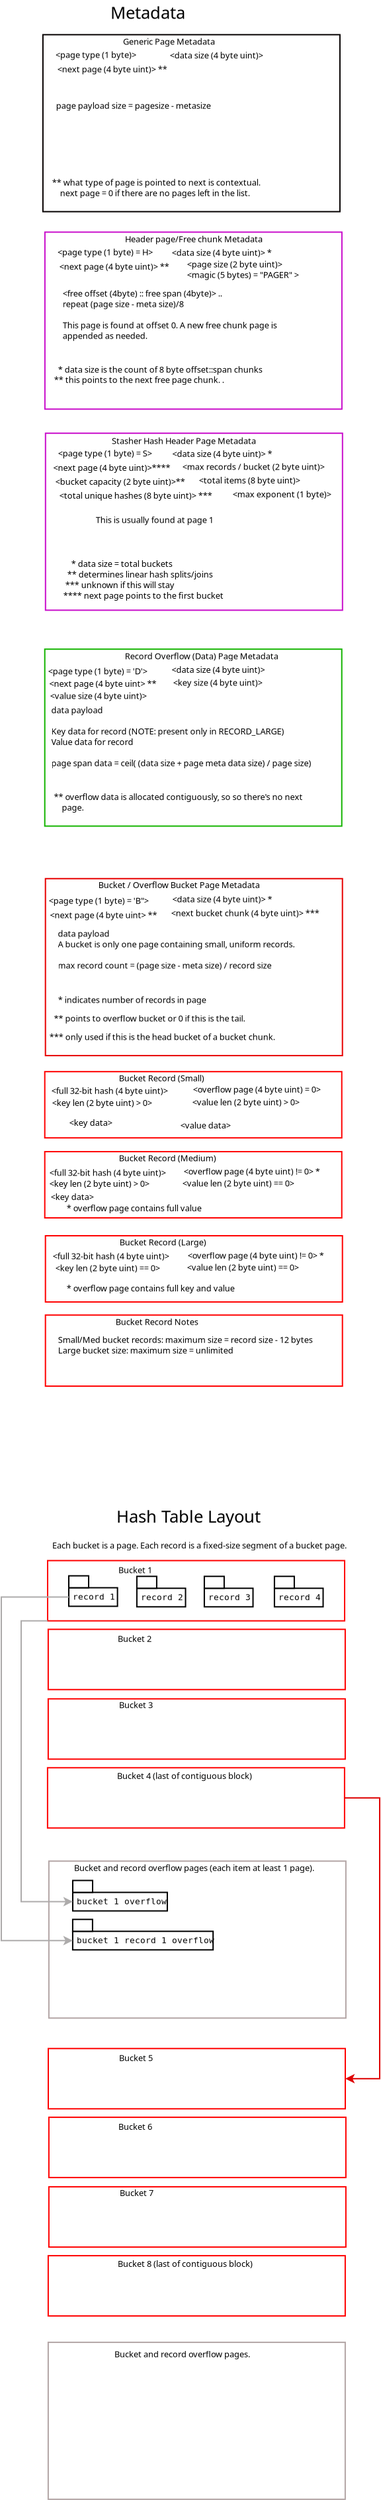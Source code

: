 <?xml version="1.0" encoding="UTF-8"?>
<dia:diagram xmlns:dia="http://www.lysator.liu.se/~alla/dia/">
  <dia:layer name="Background" visible="true">
    <dia:object type="Standard - Box" version="0" id="O0">
      <dia:attribute name="obj_pos">
        <dia:point val="7.85,1.6"/>
      </dia:attribute>
      <dia:attribute name="obj_bb">
        <dia:rectangle val="7.8,1.55;30.35,6.2"/>
      </dia:attribute>
      <dia:attribute name="elem_corner">
        <dia:point val="7.85,1.6"/>
      </dia:attribute>
      <dia:attribute name="elem_width">
        <dia:real val="22.45"/>
      </dia:attribute>
      <dia:attribute name="elem_height">
        <dia:real val="4.55"/>
      </dia:attribute>
      <dia:attribute name="border_color">
        <dia:color val="#ff0000"/>
      </dia:attribute>
      <dia:attribute name="show_background">
        <dia:boolean val="true"/>
      </dia:attribute>
    </dia:object>
    <dia:object type="Standard - Box" version="0" id="O1">
      <dia:attribute name="obj_pos">
        <dia:point val="7.945,24.29"/>
      </dia:attribute>
      <dia:attribute name="obj_bb">
        <dia:rectangle val="7.895,24.24;30.445,36.19"/>
      </dia:attribute>
      <dia:attribute name="elem_corner">
        <dia:point val="7.945,24.29"/>
      </dia:attribute>
      <dia:attribute name="elem_width">
        <dia:real val="22.45"/>
      </dia:attribute>
      <dia:attribute name="elem_height">
        <dia:real val="11.85"/>
      </dia:attribute>
      <dia:attribute name="border_color">
        <dia:color val="#b3a5a5"/>
      </dia:attribute>
      <dia:attribute name="show_background">
        <dia:boolean val="true"/>
      </dia:attribute>
    </dia:object>
    <dia:object type="Standard - Text" version="0" id="O2">
      <dia:attribute name="obj_pos">
        <dia:point val="13.2,2.55"/>
      </dia:attribute>
      <dia:attribute name="obj_bb">
        <dia:rectangle val="13.2,1.95;15.95,2.9"/>
      </dia:attribute>
      <dia:attribute name="text">
        <dia:composite type="text">
          <dia:attribute name="string">
            <dia:string>#Bucket 1#</dia:string>
          </dia:attribute>
          <dia:attribute name="font">
            <dia:font family="sans" style="0" name="Helvetica"/>
          </dia:attribute>
          <dia:attribute name="height">
            <dia:real val="0.8"/>
          </dia:attribute>
          <dia:attribute name="pos">
            <dia:point val="13.2,2.55"/>
          </dia:attribute>
          <dia:attribute name="color">
            <dia:color val="#000000"/>
          </dia:attribute>
          <dia:attribute name="alignment">
            <dia:enum val="0"/>
          </dia:attribute>
        </dia:composite>
      </dia:attribute>
    </dia:object>
    <dia:object type="Standard - Text" version="0" id="O3">
      <dia:attribute name="obj_pos">
        <dia:point val="9.845,25.04"/>
      </dia:attribute>
      <dia:attribute name="obj_bb">
        <dia:rectangle val="9.845,24.44;29.545,25.39"/>
      </dia:attribute>
      <dia:attribute name="text">
        <dia:composite type="text">
          <dia:attribute name="string">
            <dia:string>#Bucket and record overflow pages (each item at least 1 page).#</dia:string>
          </dia:attribute>
          <dia:attribute name="font">
            <dia:font family="sans" style="0" name="Helvetica"/>
          </dia:attribute>
          <dia:attribute name="height">
            <dia:real val="0.8"/>
          </dia:attribute>
          <dia:attribute name="pos">
            <dia:point val="9.845,25.04"/>
          </dia:attribute>
          <dia:attribute name="color">
            <dia:color val="#000000"/>
          </dia:attribute>
          <dia:attribute name="alignment">
            <dia:enum val="0"/>
          </dia:attribute>
        </dia:composite>
      </dia:attribute>
    </dia:object>
    <dia:object type="Standard - Box" version="0" id="O4">
      <dia:attribute name="obj_pos">
        <dia:point val="7.895,6.79"/>
      </dia:attribute>
      <dia:attribute name="obj_bb">
        <dia:rectangle val="7.845,6.74;30.395,11.39"/>
      </dia:attribute>
      <dia:attribute name="elem_corner">
        <dia:point val="7.895,6.79"/>
      </dia:attribute>
      <dia:attribute name="elem_width">
        <dia:real val="22.45"/>
      </dia:attribute>
      <dia:attribute name="elem_height">
        <dia:real val="4.55"/>
      </dia:attribute>
      <dia:attribute name="border_color">
        <dia:color val="#ff0000"/>
      </dia:attribute>
      <dia:attribute name="show_background">
        <dia:boolean val="true"/>
      </dia:attribute>
    </dia:object>
    <dia:object type="Standard - Box" version="0" id="O5">
      <dia:attribute name="obj_pos">
        <dia:point val="7.895,12.04"/>
      </dia:attribute>
      <dia:attribute name="obj_bb">
        <dia:rectangle val="7.845,11.99;30.395,16.64"/>
      </dia:attribute>
      <dia:attribute name="elem_corner">
        <dia:point val="7.895,12.04"/>
      </dia:attribute>
      <dia:attribute name="elem_width">
        <dia:real val="22.45"/>
      </dia:attribute>
      <dia:attribute name="elem_height">
        <dia:real val="4.55"/>
      </dia:attribute>
      <dia:attribute name="border_color">
        <dia:color val="#ff0000"/>
      </dia:attribute>
      <dia:attribute name="show_background">
        <dia:boolean val="true"/>
      </dia:attribute>
    </dia:object>
    <dia:object type="Standard - Box" version="0" id="O6">
      <dia:attribute name="obj_pos">
        <dia:point val="7.845,17.24"/>
      </dia:attribute>
      <dia:attribute name="obj_bb">
        <dia:rectangle val="7.795,17.19;30.345,21.84"/>
      </dia:attribute>
      <dia:attribute name="elem_corner">
        <dia:point val="7.845,17.24"/>
      </dia:attribute>
      <dia:attribute name="elem_width">
        <dia:real val="22.45"/>
      </dia:attribute>
      <dia:attribute name="elem_height">
        <dia:real val="4.55"/>
      </dia:attribute>
      <dia:attribute name="border_color">
        <dia:color val="#ff0000"/>
      </dia:attribute>
      <dia:attribute name="show_background">
        <dia:boolean val="true"/>
      </dia:attribute>
    </dia:object>
    <dia:object type="Standard - Text" version="0" id="O7">
      <dia:attribute name="obj_pos">
        <dia:point val="13.095,18.09"/>
      </dia:attribute>
      <dia:attribute name="obj_bb">
        <dia:rectangle val="13.095,17.49;24.045,18.44"/>
      </dia:attribute>
      <dia:attribute name="text">
        <dia:composite type="text">
          <dia:attribute name="string">
            <dia:string>#Bucket 4 (last of contiguous block)#</dia:string>
          </dia:attribute>
          <dia:attribute name="font">
            <dia:font family="sans" style="0" name="Helvetica"/>
          </dia:attribute>
          <dia:attribute name="height">
            <dia:real val="0.8"/>
          </dia:attribute>
          <dia:attribute name="pos">
            <dia:point val="13.095,18.09"/>
          </dia:attribute>
          <dia:attribute name="color">
            <dia:color val="#000000"/>
          </dia:attribute>
          <dia:attribute name="alignment">
            <dia:enum val="0"/>
          </dia:attribute>
        </dia:composite>
      </dia:attribute>
    </dia:object>
    <dia:object type="Standard - Text" version="0" id="O8">
      <dia:attribute name="obj_pos">
        <dia:point val="13.145,7.74"/>
      </dia:attribute>
      <dia:attribute name="obj_bb">
        <dia:rectangle val="13.145,7.14;15.895,8.09"/>
      </dia:attribute>
      <dia:attribute name="text">
        <dia:composite type="text">
          <dia:attribute name="string">
            <dia:string>#Bucket 2#</dia:string>
          </dia:attribute>
          <dia:attribute name="font">
            <dia:font family="sans" style="0" name="Helvetica"/>
          </dia:attribute>
          <dia:attribute name="height">
            <dia:real val="0.8"/>
          </dia:attribute>
          <dia:attribute name="pos">
            <dia:point val="13.145,7.74"/>
          </dia:attribute>
          <dia:attribute name="color">
            <dia:color val="#000000"/>
          </dia:attribute>
          <dia:attribute name="alignment">
            <dia:enum val="0"/>
          </dia:attribute>
        </dia:composite>
      </dia:attribute>
    </dia:object>
    <dia:object type="Standard - Text" version="0" id="O9">
      <dia:attribute name="obj_pos">
        <dia:point val="13.245,12.74"/>
      </dia:attribute>
      <dia:attribute name="obj_bb">
        <dia:rectangle val="13.245,12.14;15.995,13.09"/>
      </dia:attribute>
      <dia:attribute name="text">
        <dia:composite type="text">
          <dia:attribute name="string">
            <dia:string>#Bucket 3#</dia:string>
          </dia:attribute>
          <dia:attribute name="font">
            <dia:font family="sans" style="0" name="Helvetica"/>
          </dia:attribute>
          <dia:attribute name="height">
            <dia:real val="0.8"/>
          </dia:attribute>
          <dia:attribute name="pos">
            <dia:point val="13.245,12.74"/>
          </dia:attribute>
          <dia:attribute name="color">
            <dia:color val="#000000"/>
          </dia:attribute>
          <dia:attribute name="alignment">
            <dia:enum val="0"/>
          </dia:attribute>
        </dia:composite>
      </dia:attribute>
    </dia:object>
    <dia:object type="Standard - Box" version="0" id="O10">
      <dia:attribute name="obj_pos">
        <dia:point val="7.9,38.44"/>
      </dia:attribute>
      <dia:attribute name="obj_bb">
        <dia:rectangle val="7.85,38.39;30.4,43.04"/>
      </dia:attribute>
      <dia:attribute name="elem_corner">
        <dia:point val="7.9,38.44"/>
      </dia:attribute>
      <dia:attribute name="elem_width">
        <dia:real val="22.45"/>
      </dia:attribute>
      <dia:attribute name="elem_height">
        <dia:real val="4.55"/>
      </dia:attribute>
      <dia:attribute name="border_color">
        <dia:color val="#ff0000"/>
      </dia:attribute>
      <dia:attribute name="show_background">
        <dia:boolean val="true"/>
      </dia:attribute>
    </dia:object>
    <dia:object type="Standard - Text" version="0" id="O11">
      <dia:attribute name="obj_pos">
        <dia:point val="13.25,39.39"/>
      </dia:attribute>
      <dia:attribute name="obj_bb">
        <dia:rectangle val="13.25,38.79;16,39.74"/>
      </dia:attribute>
      <dia:attribute name="text">
        <dia:composite type="text">
          <dia:attribute name="string">
            <dia:string>#Bucket 5#</dia:string>
          </dia:attribute>
          <dia:attribute name="font">
            <dia:font family="sans" style="0" name="Helvetica"/>
          </dia:attribute>
          <dia:attribute name="height">
            <dia:real val="0.8"/>
          </dia:attribute>
          <dia:attribute name="pos">
            <dia:point val="13.25,39.39"/>
          </dia:attribute>
          <dia:attribute name="color">
            <dia:color val="#000000"/>
          </dia:attribute>
          <dia:attribute name="alignment">
            <dia:enum val="0"/>
          </dia:attribute>
        </dia:composite>
      </dia:attribute>
    </dia:object>
    <dia:object type="Standard - Box" version="0" id="O12">
      <dia:attribute name="obj_pos">
        <dia:point val="7.945,43.63"/>
      </dia:attribute>
      <dia:attribute name="obj_bb">
        <dia:rectangle val="7.895,43.58;30.445,48.23"/>
      </dia:attribute>
      <dia:attribute name="elem_corner">
        <dia:point val="7.945,43.63"/>
      </dia:attribute>
      <dia:attribute name="elem_width">
        <dia:real val="22.45"/>
      </dia:attribute>
      <dia:attribute name="elem_height">
        <dia:real val="4.55"/>
      </dia:attribute>
      <dia:attribute name="border_color">
        <dia:color val="#ff0000"/>
      </dia:attribute>
      <dia:attribute name="show_background">
        <dia:boolean val="true"/>
      </dia:attribute>
    </dia:object>
    <dia:object type="Standard - Box" version="0" id="O13">
      <dia:attribute name="obj_pos">
        <dia:point val="7.945,48.88"/>
      </dia:attribute>
      <dia:attribute name="obj_bb">
        <dia:rectangle val="7.895,48.83;30.445,53.48"/>
      </dia:attribute>
      <dia:attribute name="elem_corner">
        <dia:point val="7.945,48.88"/>
      </dia:attribute>
      <dia:attribute name="elem_width">
        <dia:real val="22.45"/>
      </dia:attribute>
      <dia:attribute name="elem_height">
        <dia:real val="4.55"/>
      </dia:attribute>
      <dia:attribute name="border_color">
        <dia:color val="#ff0000"/>
      </dia:attribute>
      <dia:attribute name="show_background">
        <dia:boolean val="true"/>
      </dia:attribute>
    </dia:object>
    <dia:object type="Standard - Box" version="0" id="O14">
      <dia:attribute name="obj_pos">
        <dia:point val="7.895,54.08"/>
      </dia:attribute>
      <dia:attribute name="obj_bb">
        <dia:rectangle val="7.845,54.03;30.395,58.68"/>
      </dia:attribute>
      <dia:attribute name="elem_corner">
        <dia:point val="7.895,54.08"/>
      </dia:attribute>
      <dia:attribute name="elem_width">
        <dia:real val="22.45"/>
      </dia:attribute>
      <dia:attribute name="elem_height">
        <dia:real val="4.55"/>
      </dia:attribute>
      <dia:attribute name="border_color">
        <dia:color val="#ff0000"/>
      </dia:attribute>
      <dia:attribute name="show_background">
        <dia:boolean val="true"/>
      </dia:attribute>
    </dia:object>
    <dia:object type="Standard - Text" version="0" id="O15">
      <dia:attribute name="obj_pos">
        <dia:point val="13.145,54.93"/>
      </dia:attribute>
      <dia:attribute name="obj_bb">
        <dia:rectangle val="13.145,54.33;24.095,55.28"/>
      </dia:attribute>
      <dia:attribute name="text">
        <dia:composite type="text">
          <dia:attribute name="string">
            <dia:string>#Bucket 8 (last of contiguous block)#</dia:string>
          </dia:attribute>
          <dia:attribute name="font">
            <dia:font family="sans" style="0" name="Helvetica"/>
          </dia:attribute>
          <dia:attribute name="height">
            <dia:real val="0.8"/>
          </dia:attribute>
          <dia:attribute name="pos">
            <dia:point val="13.145,54.93"/>
          </dia:attribute>
          <dia:attribute name="color">
            <dia:color val="#000000"/>
          </dia:attribute>
          <dia:attribute name="alignment">
            <dia:enum val="0"/>
          </dia:attribute>
        </dia:composite>
      </dia:attribute>
    </dia:object>
    <dia:object type="Standard - Text" version="0" id="O16">
      <dia:attribute name="obj_pos">
        <dia:point val="13.195,44.58"/>
      </dia:attribute>
      <dia:attribute name="obj_bb">
        <dia:rectangle val="13.195,43.98;15.945,44.93"/>
      </dia:attribute>
      <dia:attribute name="text">
        <dia:composite type="text">
          <dia:attribute name="string">
            <dia:string>#Bucket 6#</dia:string>
          </dia:attribute>
          <dia:attribute name="font">
            <dia:font family="sans" style="0" name="Helvetica"/>
          </dia:attribute>
          <dia:attribute name="height">
            <dia:real val="0.8"/>
          </dia:attribute>
          <dia:attribute name="pos">
            <dia:point val="13.195,44.58"/>
          </dia:attribute>
          <dia:attribute name="color">
            <dia:color val="#000000"/>
          </dia:attribute>
          <dia:attribute name="alignment">
            <dia:enum val="0"/>
          </dia:attribute>
        </dia:composite>
      </dia:attribute>
    </dia:object>
    <dia:object type="Standard - Text" version="0" id="O17">
      <dia:attribute name="obj_pos">
        <dia:point val="13.295,49.58"/>
      </dia:attribute>
      <dia:attribute name="obj_bb">
        <dia:rectangle val="13.295,48.98;16.045,49.93"/>
      </dia:attribute>
      <dia:attribute name="text">
        <dia:composite type="text">
          <dia:attribute name="string">
            <dia:string>#Bucket 7#</dia:string>
          </dia:attribute>
          <dia:attribute name="font">
            <dia:font family="sans" style="0" name="Helvetica"/>
          </dia:attribute>
          <dia:attribute name="height">
            <dia:real val="0.8"/>
          </dia:attribute>
          <dia:attribute name="pos">
            <dia:point val="13.295,49.58"/>
          </dia:attribute>
          <dia:attribute name="color">
            <dia:color val="#000000"/>
          </dia:attribute>
          <dia:attribute name="alignment">
            <dia:enum val="0"/>
          </dia:attribute>
        </dia:composite>
      </dia:attribute>
    </dia:object>
    <dia:object type="Standard - ZigZagLine" version="0" id="O18">
      <dia:attribute name="obj_pos">
        <dia:point val="30.295,19.515"/>
      </dia:attribute>
      <dia:attribute name="obj_bb">
        <dia:rectangle val="30.245,19.465;33,41.215"/>
      </dia:attribute>
      <dia:attribute name="orth_points">
        <dia:point val="30.295,19.515"/>
        <dia:point val="32.95,19.515"/>
        <dia:point val="32.95,40.715"/>
        <dia:point val="30.35,40.715"/>
      </dia:attribute>
      <dia:attribute name="orth_orient">
        <dia:enum val="0"/>
        <dia:enum val="1"/>
        <dia:enum val="0"/>
      </dia:attribute>
      <dia:attribute name="autorouting">
        <dia:boolean val="false"/>
      </dia:attribute>
      <dia:attribute name="line_color">
        <dia:color val="#de0000"/>
      </dia:attribute>
      <dia:attribute name="end_arrow">
        <dia:enum val="22"/>
      </dia:attribute>
      <dia:attribute name="end_arrow_length">
        <dia:real val="0.5"/>
      </dia:attribute>
      <dia:attribute name="end_arrow_width">
        <dia:real val="0.5"/>
      </dia:attribute>
      <dia:connections>
        <dia:connection handle="0" to="O6" connection="4"/>
        <dia:connection handle="1" to="O10" connection="4"/>
      </dia:connections>
    </dia:object>
    <dia:object type="UML - SmallPackage" version="0" id="O19">
      <dia:attribute name="obj_pos">
        <dia:point val="9.45,3.65"/>
      </dia:attribute>
      <dia:attribute name="obj_bb">
        <dia:rectangle val="9.4,2.7;12.9,5.1"/>
      </dia:attribute>
      <dia:attribute name="elem_corner">
        <dia:point val="9.45,3.65"/>
      </dia:attribute>
      <dia:attribute name="elem_width">
        <dia:real val="3.4"/>
      </dia:attribute>
      <dia:attribute name="elem_height">
        <dia:real val="1.4"/>
      </dia:attribute>
      <dia:attribute name="line_colour">
        <dia:color val="#000000"/>
      </dia:attribute>
      <dia:attribute name="fill_colour">
        <dia:color val="#ffffff"/>
      </dia:attribute>
      <dia:attribute name="stereotype">
        <dia:string>##</dia:string>
      </dia:attribute>
      <dia:attribute name="text">
        <dia:composite type="text">
          <dia:attribute name="string">
            <dia:string>#record 1#</dia:string>
          </dia:attribute>
          <dia:attribute name="font">
            <dia:font family="monospace" style="0" name="Courier"/>
          </dia:attribute>
          <dia:attribute name="height">
            <dia:real val="0.8"/>
          </dia:attribute>
          <dia:attribute name="pos">
            <dia:point val="9.75,4.55"/>
          </dia:attribute>
          <dia:attribute name="color">
            <dia:color val="#000000"/>
          </dia:attribute>
          <dia:attribute name="alignment">
            <dia:enum val="0"/>
          </dia:attribute>
        </dia:composite>
      </dia:attribute>
    </dia:object>
    <dia:object type="UML - SmallPackage" version="0" id="O20">
      <dia:attribute name="obj_pos">
        <dia:point val="14.595,3.69"/>
      </dia:attribute>
      <dia:attribute name="obj_bb">
        <dia:rectangle val="14.545,2.74;18.045,5.14"/>
      </dia:attribute>
      <dia:attribute name="elem_corner">
        <dia:point val="14.595,3.69"/>
      </dia:attribute>
      <dia:attribute name="elem_width">
        <dia:real val="3.4"/>
      </dia:attribute>
      <dia:attribute name="elem_height">
        <dia:real val="1.4"/>
      </dia:attribute>
      <dia:attribute name="line_colour">
        <dia:color val="#000000"/>
      </dia:attribute>
      <dia:attribute name="fill_colour">
        <dia:color val="#ffffff"/>
      </dia:attribute>
      <dia:attribute name="stereotype">
        <dia:string>##</dia:string>
      </dia:attribute>
      <dia:attribute name="text">
        <dia:composite type="text">
          <dia:attribute name="string">
            <dia:string>#record 2#</dia:string>
          </dia:attribute>
          <dia:attribute name="font">
            <dia:font family="monospace" style="0" name="Courier"/>
          </dia:attribute>
          <dia:attribute name="height">
            <dia:real val="0.8"/>
          </dia:attribute>
          <dia:attribute name="pos">
            <dia:point val="14.895,4.59"/>
          </dia:attribute>
          <dia:attribute name="color">
            <dia:color val="#000000"/>
          </dia:attribute>
          <dia:attribute name="alignment">
            <dia:enum val="0"/>
          </dia:attribute>
        </dia:composite>
      </dia:attribute>
    </dia:object>
    <dia:object type="UML - SmallPackage" version="0" id="O21">
      <dia:attribute name="obj_pos">
        <dia:point val="19.695,3.69"/>
      </dia:attribute>
      <dia:attribute name="obj_bb">
        <dia:rectangle val="19.645,2.74;23.145,5.14"/>
      </dia:attribute>
      <dia:attribute name="elem_corner">
        <dia:point val="19.695,3.69"/>
      </dia:attribute>
      <dia:attribute name="elem_width">
        <dia:real val="3.4"/>
      </dia:attribute>
      <dia:attribute name="elem_height">
        <dia:real val="1.4"/>
      </dia:attribute>
      <dia:attribute name="line_colour">
        <dia:color val="#000000"/>
      </dia:attribute>
      <dia:attribute name="fill_colour">
        <dia:color val="#ffffff"/>
      </dia:attribute>
      <dia:attribute name="stereotype">
        <dia:string>##</dia:string>
      </dia:attribute>
      <dia:attribute name="text">
        <dia:composite type="text">
          <dia:attribute name="string">
            <dia:string>#record 3#</dia:string>
          </dia:attribute>
          <dia:attribute name="font">
            <dia:font family="monospace" style="0" name="Courier"/>
          </dia:attribute>
          <dia:attribute name="height">
            <dia:real val="0.8"/>
          </dia:attribute>
          <dia:attribute name="pos">
            <dia:point val="19.995,4.59"/>
          </dia:attribute>
          <dia:attribute name="color">
            <dia:color val="#000000"/>
          </dia:attribute>
          <dia:attribute name="alignment">
            <dia:enum val="0"/>
          </dia:attribute>
        </dia:composite>
      </dia:attribute>
    </dia:object>
    <dia:object type="UML - SmallPackage" version="0" id="O22">
      <dia:attribute name="obj_pos">
        <dia:point val="24.995,3.69"/>
      </dia:attribute>
      <dia:attribute name="obj_bb">
        <dia:rectangle val="24.945,2.74;28.445,5.14"/>
      </dia:attribute>
      <dia:attribute name="elem_corner">
        <dia:point val="24.995,3.69"/>
      </dia:attribute>
      <dia:attribute name="elem_width">
        <dia:real val="3.4"/>
      </dia:attribute>
      <dia:attribute name="elem_height">
        <dia:real val="1.4"/>
      </dia:attribute>
      <dia:attribute name="line_colour">
        <dia:color val="#000000"/>
      </dia:attribute>
      <dia:attribute name="fill_colour">
        <dia:color val="#ffffff"/>
      </dia:attribute>
      <dia:attribute name="stereotype">
        <dia:string>##</dia:string>
      </dia:attribute>
      <dia:attribute name="text">
        <dia:composite type="text">
          <dia:attribute name="string">
            <dia:string>#record 4#</dia:string>
          </dia:attribute>
          <dia:attribute name="font">
            <dia:font family="monospace" style="0" name="Courier"/>
          </dia:attribute>
          <dia:attribute name="height">
            <dia:real val="0.8"/>
          </dia:attribute>
          <dia:attribute name="pos">
            <dia:point val="25.295,4.59"/>
          </dia:attribute>
          <dia:attribute name="color">
            <dia:color val="#000000"/>
          </dia:attribute>
          <dia:attribute name="alignment">
            <dia:enum val="0"/>
          </dia:attribute>
        </dia:composite>
      </dia:attribute>
    </dia:object>
    <dia:object type="UML - SmallPackage" version="0" id="O23">
      <dia:attribute name="obj_pos">
        <dia:point val="9.75,26.65"/>
      </dia:attribute>
      <dia:attribute name="obj_bb">
        <dia:rectangle val="9.7,25.7;16.35,28.1"/>
      </dia:attribute>
      <dia:attribute name="elem_corner">
        <dia:point val="9.75,26.65"/>
      </dia:attribute>
      <dia:attribute name="elem_width">
        <dia:real val="6.55"/>
      </dia:attribute>
      <dia:attribute name="elem_height">
        <dia:real val="1.4"/>
      </dia:attribute>
      <dia:attribute name="line_colour">
        <dia:color val="#000000"/>
      </dia:attribute>
      <dia:attribute name="fill_colour">
        <dia:color val="#ffffff"/>
      </dia:attribute>
      <dia:attribute name="stereotype">
        <dia:string>##</dia:string>
      </dia:attribute>
      <dia:attribute name="text">
        <dia:composite type="text">
          <dia:attribute name="string">
            <dia:string>#bucket 1 overflow#</dia:string>
          </dia:attribute>
          <dia:attribute name="font">
            <dia:font family="monospace" style="0" name="Courier"/>
          </dia:attribute>
          <dia:attribute name="height">
            <dia:real val="0.8"/>
          </dia:attribute>
          <dia:attribute name="pos">
            <dia:point val="10.05,27.55"/>
          </dia:attribute>
          <dia:attribute name="color">
            <dia:color val="#000000"/>
          </dia:attribute>
          <dia:attribute name="alignment">
            <dia:enum val="0"/>
          </dia:attribute>
        </dia:composite>
      </dia:attribute>
    </dia:object>
    <dia:object type="Standard - ZigZagLine" version="0" id="O24">
      <dia:attribute name="obj_pos">
        <dia:point val="7.85,6.15"/>
      </dia:attribute>
      <dia:attribute name="obj_bb">
        <dia:rectangle val="5.8,6.1;9.8,27.85"/>
      </dia:attribute>
      <dia:attribute name="orth_points">
        <dia:point val="7.85,6.15"/>
        <dia:point val="5.85,6.15"/>
        <dia:point val="5.85,27.35"/>
        <dia:point val="9.75,27.35"/>
      </dia:attribute>
      <dia:attribute name="orth_orient">
        <dia:enum val="0"/>
        <dia:enum val="1"/>
        <dia:enum val="0"/>
      </dia:attribute>
      <dia:attribute name="autorouting">
        <dia:boolean val="false"/>
      </dia:attribute>
      <dia:attribute name="line_color">
        <dia:color val="#adabab"/>
      </dia:attribute>
      <dia:attribute name="end_arrow">
        <dia:enum val="22"/>
      </dia:attribute>
      <dia:attribute name="end_arrow_length">
        <dia:real val="0.5"/>
      </dia:attribute>
      <dia:attribute name="end_arrow_width">
        <dia:real val="0.5"/>
      </dia:attribute>
      <dia:connections>
        <dia:connection handle="0" to="O0" connection="5"/>
        <dia:connection handle="1" to="O23" connection="3"/>
      </dia:connections>
    </dia:object>
    <dia:object type="UML - SmallPackage" version="0" id="O25">
      <dia:attribute name="obj_pos">
        <dia:point val="9.745,29.59"/>
      </dia:attribute>
      <dia:attribute name="obj_bb">
        <dia:rectangle val="9.695,28.64;19.495,31.04"/>
      </dia:attribute>
      <dia:attribute name="elem_corner">
        <dia:point val="9.745,29.59"/>
      </dia:attribute>
      <dia:attribute name="elem_width">
        <dia:real val="9.7"/>
      </dia:attribute>
      <dia:attribute name="elem_height">
        <dia:real val="1.4"/>
      </dia:attribute>
      <dia:attribute name="line_colour">
        <dia:color val="#000000"/>
      </dia:attribute>
      <dia:attribute name="fill_colour">
        <dia:color val="#ffffff"/>
      </dia:attribute>
      <dia:attribute name="stereotype">
        <dia:string>##</dia:string>
      </dia:attribute>
      <dia:attribute name="text">
        <dia:composite type="text">
          <dia:attribute name="string">
            <dia:string>#bucket 1 record 1 overflow#</dia:string>
          </dia:attribute>
          <dia:attribute name="font">
            <dia:font family="monospace" style="0" name="Courier"/>
          </dia:attribute>
          <dia:attribute name="height">
            <dia:real val="0.8"/>
          </dia:attribute>
          <dia:attribute name="pos">
            <dia:point val="10.045,30.49"/>
          </dia:attribute>
          <dia:attribute name="color">
            <dia:color val="#000000"/>
          </dia:attribute>
          <dia:attribute name="alignment">
            <dia:enum val="0"/>
          </dia:attribute>
        </dia:composite>
      </dia:attribute>
    </dia:object>
    <dia:object type="Standard - ZigZagLine" version="0" id="O26">
      <dia:attribute name="obj_pos">
        <dia:point val="9.45,4.35"/>
      </dia:attribute>
      <dia:attribute name="obj_bb">
        <dia:rectangle val="4.3,4.3;9.795,30.79"/>
      </dia:attribute>
      <dia:attribute name="orth_points">
        <dia:point val="9.45,4.35"/>
        <dia:point val="4.35,4.35"/>
        <dia:point val="4.35,30.29"/>
        <dia:point val="9.745,30.29"/>
      </dia:attribute>
      <dia:attribute name="orth_orient">
        <dia:enum val="0"/>
        <dia:enum val="1"/>
        <dia:enum val="0"/>
      </dia:attribute>
      <dia:attribute name="autorouting">
        <dia:boolean val="false"/>
      </dia:attribute>
      <dia:attribute name="line_color">
        <dia:color val="#adabab"/>
      </dia:attribute>
      <dia:attribute name="end_arrow">
        <dia:enum val="22"/>
      </dia:attribute>
      <dia:attribute name="end_arrow_length">
        <dia:real val="0.5"/>
      </dia:attribute>
      <dia:attribute name="end_arrow_width">
        <dia:real val="0.5"/>
      </dia:attribute>
      <dia:connections>
        <dia:connection handle="0" to="O19" connection="3"/>
        <dia:connection handle="1" to="O25" connection="3"/>
      </dia:connections>
    </dia:object>
    <dia:object type="Standard - Box" version="0" id="O27">
      <dia:attribute name="obj_pos">
        <dia:point val="7.895,60.62"/>
      </dia:attribute>
      <dia:attribute name="obj_bb">
        <dia:rectangle val="7.845,60.57;30.395,72.52"/>
      </dia:attribute>
      <dia:attribute name="elem_corner">
        <dia:point val="7.895,60.62"/>
      </dia:attribute>
      <dia:attribute name="elem_width">
        <dia:real val="22.45"/>
      </dia:attribute>
      <dia:attribute name="elem_height">
        <dia:real val="11.85"/>
      </dia:attribute>
      <dia:attribute name="border_color">
        <dia:color val="#b3a5a5"/>
      </dia:attribute>
      <dia:attribute name="show_background">
        <dia:boolean val="true"/>
      </dia:attribute>
    </dia:object>
    <dia:object type="Standard - Text" version="0" id="O28">
      <dia:attribute name="obj_pos">
        <dia:point val="12.895,61.756"/>
      </dia:attribute>
      <dia:attribute name="obj_bb">
        <dia:rectangle val="12.895,61.156;23.795,62.106"/>
      </dia:attribute>
      <dia:attribute name="text">
        <dia:composite type="text">
          <dia:attribute name="string">
            <dia:string>#Bucket and record overflow pages.#</dia:string>
          </dia:attribute>
          <dia:attribute name="font">
            <dia:font family="sans" style="0" name="Helvetica"/>
          </dia:attribute>
          <dia:attribute name="height">
            <dia:real val="0.8"/>
          </dia:attribute>
          <dia:attribute name="pos">
            <dia:point val="12.895,61.756"/>
          </dia:attribute>
          <dia:attribute name="color">
            <dia:color val="#000000"/>
          </dia:attribute>
          <dia:attribute name="alignment">
            <dia:enum val="0"/>
          </dia:attribute>
        </dia:composite>
      </dia:attribute>
    </dia:object>
    <dia:object type="Standard - Text" version="0" id="O29">
      <dia:attribute name="obj_pos">
        <dia:point val="8.195,0.69"/>
      </dia:attribute>
      <dia:attribute name="obj_bb">
        <dia:rectangle val="8.195,0.09;32.395,1.04"/>
      </dia:attribute>
      <dia:attribute name="text">
        <dia:composite type="text">
          <dia:attribute name="string">
            <dia:string>#Each bucket is a page. Each record is a fixed-size segment of a bucket page.#</dia:string>
          </dia:attribute>
          <dia:attribute name="font">
            <dia:font family="sans" style="0" name="Helvetica"/>
          </dia:attribute>
          <dia:attribute name="height">
            <dia:real val="0.8"/>
          </dia:attribute>
          <dia:attribute name="pos">
            <dia:point val="8.195,0.69"/>
          </dia:attribute>
          <dia:attribute name="color">
            <dia:color val="#000000"/>
          </dia:attribute>
          <dia:attribute name="alignment">
            <dia:enum val="0"/>
          </dia:attribute>
        </dia:composite>
      </dia:attribute>
    </dia:object>
    <dia:object type="Standard - Text" version="0" id="O30">
      <dia:attribute name="obj_pos">
        <dia:point val="13.045,-1.26"/>
      </dia:attribute>
      <dia:attribute name="obj_bb">
        <dia:rectangle val="13.045,-2.36;23.545,-0.46"/>
      </dia:attribute>
      <dia:attribute name="text">
        <dia:composite type="text">
          <dia:attribute name="string">
            <dia:string>#Hash Table Layout#</dia:string>
          </dia:attribute>
          <dia:attribute name="font">
            <dia:font family="sans" style="0" name="Helvetica"/>
          </dia:attribute>
          <dia:attribute name="height">
            <dia:real val="1.6"/>
          </dia:attribute>
          <dia:attribute name="pos">
            <dia:point val="13.045,-1.26"/>
          </dia:attribute>
          <dia:attribute name="color">
            <dia:color val="#000000"/>
          </dia:attribute>
          <dia:attribute name="alignment">
            <dia:enum val="0"/>
          </dia:attribute>
        </dia:composite>
      </dia:attribute>
    </dia:object>
    <dia:object type="Standard - Box" version="0" id="O31">
      <dia:attribute name="obj_pos">
        <dia:point val="7.495,-113.605"/>
      </dia:attribute>
      <dia:attribute name="obj_bb">
        <dia:rectangle val="7.445,-113.655;29.995,-100.195"/>
      </dia:attribute>
      <dia:attribute name="elem_corner">
        <dia:point val="7.495,-113.605"/>
      </dia:attribute>
      <dia:attribute name="elem_width">
        <dia:real val="22.45"/>
      </dia:attribute>
      <dia:attribute name="elem_height">
        <dia:real val="13.36"/>
      </dia:attribute>
      <dia:attribute name="border_color">
        <dia:color val="#050000"/>
      </dia:attribute>
      <dia:attribute name="show_background">
        <dia:boolean val="true"/>
      </dia:attribute>
    </dia:object>
    <dia:object type="Standard - Text" version="0" id="O32">
      <dia:attribute name="obj_pos">
        <dia:point val="13.55,-112.845"/>
      </dia:attribute>
      <dia:attribute name="obj_bb">
        <dia:rectangle val="13.55,-113.445;20.9,-112.495"/>
      </dia:attribute>
      <dia:attribute name="text">
        <dia:composite type="text">
          <dia:attribute name="string">
            <dia:string>#Generic Page Metadata#</dia:string>
          </dia:attribute>
          <dia:attribute name="font">
            <dia:font family="sans" style="0" name="Helvetica"/>
          </dia:attribute>
          <dia:attribute name="height">
            <dia:real val="0.8"/>
          </dia:attribute>
          <dia:attribute name="pos">
            <dia:point val="13.55,-112.845"/>
          </dia:attribute>
          <dia:attribute name="color">
            <dia:color val="#000000"/>
          </dia:attribute>
          <dia:attribute name="alignment">
            <dia:enum val="0"/>
          </dia:attribute>
        </dia:composite>
      </dia:attribute>
    </dia:object>
    <dia:object type="Standard - Text" version="0" id="O33">
      <dia:attribute name="obj_pos">
        <dia:point val="12.595,-114.805"/>
      </dia:attribute>
      <dia:attribute name="obj_bb">
        <dia:rectangle val="12.595,-115.905;18.045,-114.005"/>
      </dia:attribute>
      <dia:attribute name="text">
        <dia:composite type="text">
          <dia:attribute name="string">
            <dia:string>#Metadata#</dia:string>
          </dia:attribute>
          <dia:attribute name="font">
            <dia:font family="sans" style="0" name="Helvetica"/>
          </dia:attribute>
          <dia:attribute name="height">
            <dia:real val="1.6"/>
          </dia:attribute>
          <dia:attribute name="pos">
            <dia:point val="12.595,-114.805"/>
          </dia:attribute>
          <dia:attribute name="color">
            <dia:color val="#000000"/>
          </dia:attribute>
          <dia:attribute name="alignment">
            <dia:enum val="0"/>
          </dia:attribute>
        </dia:composite>
      </dia:attribute>
    </dia:object>
    <dia:object type="Standard - Text" version="0" id="O34">
      <dia:attribute name="obj_pos">
        <dia:point val="8.445,-111.855"/>
      </dia:attribute>
      <dia:attribute name="obj_bb">
        <dia:rectangle val="8.445,-112.455;15.245,-111.505"/>
      </dia:attribute>
      <dia:attribute name="text">
        <dia:composite type="text">
          <dia:attribute name="string">
            <dia:string>#&lt;page type (1 byte)&gt;#</dia:string>
          </dia:attribute>
          <dia:attribute name="font">
            <dia:font family="sans" style="0" name="Helvetica"/>
          </dia:attribute>
          <dia:attribute name="height">
            <dia:real val="0.8"/>
          </dia:attribute>
          <dia:attribute name="pos">
            <dia:point val="8.445,-111.855"/>
          </dia:attribute>
          <dia:attribute name="color">
            <dia:color val="#000000"/>
          </dia:attribute>
          <dia:attribute name="alignment">
            <dia:enum val="0"/>
          </dia:attribute>
        </dia:composite>
      </dia:attribute>
    </dia:object>
    <dia:object type="Standard - Text" version="0" id="O35">
      <dia:attribute name="obj_pos">
        <dia:point val="8.585,-110.765"/>
      </dia:attribute>
      <dia:attribute name="obj_bb">
        <dia:rectangle val="8.585,-111.365;17.585,-110.415"/>
      </dia:attribute>
      <dia:attribute name="text">
        <dia:composite type="text">
          <dia:attribute name="string">
            <dia:string>#&lt;next page (4 byte uint)&gt; **#</dia:string>
          </dia:attribute>
          <dia:attribute name="font">
            <dia:font family="sans" style="0" name="Helvetica"/>
          </dia:attribute>
          <dia:attribute name="height">
            <dia:real val="0.8"/>
          </dia:attribute>
          <dia:attribute name="pos">
            <dia:point val="8.585,-110.765"/>
          </dia:attribute>
          <dia:attribute name="color">
            <dia:color val="#000000"/>
          </dia:attribute>
          <dia:attribute name="alignment">
            <dia:enum val="0"/>
          </dia:attribute>
        </dia:composite>
      </dia:attribute>
    </dia:object>
    <dia:object type="Standard - Text" version="0" id="O36">
      <dia:attribute name="obj_pos">
        <dia:point val="17.085,-111.815"/>
      </dia:attribute>
      <dia:attribute name="obj_bb">
        <dia:rectangle val="17.085,-112.415;24.935,-111.465"/>
      </dia:attribute>
      <dia:attribute name="text">
        <dia:composite type="text">
          <dia:attribute name="string">
            <dia:string>#&lt;data size (4 byte uint)&gt;#</dia:string>
          </dia:attribute>
          <dia:attribute name="font">
            <dia:font family="sans" style="0" name="Helvetica"/>
          </dia:attribute>
          <dia:attribute name="height">
            <dia:real val="0.8"/>
          </dia:attribute>
          <dia:attribute name="pos">
            <dia:point val="17.085,-111.815"/>
          </dia:attribute>
          <dia:attribute name="color">
            <dia:color val="#000000"/>
          </dia:attribute>
          <dia:attribute name="alignment">
            <dia:enum val="0"/>
          </dia:attribute>
        </dia:composite>
      </dia:attribute>
    </dia:object>
    <dia:object type="Standard - Text" version="0" id="O37">
      <dia:attribute name="obj_pos">
        <dia:point val="8.185,-102.215"/>
      </dia:attribute>
      <dia:attribute name="obj_bb">
        <dia:rectangle val="8.185,-102.815;24.935,-101.065"/>
      </dia:attribute>
      <dia:attribute name="text">
        <dia:composite type="text">
          <dia:attribute name="string">
            <dia:string>#** what type of page is pointed to next is contextual. 
    next page = 0 if there are no pages left in the list.#</dia:string>
          </dia:attribute>
          <dia:attribute name="font">
            <dia:font family="sans" style="0" name="Helvetica"/>
          </dia:attribute>
          <dia:attribute name="height">
            <dia:real val="0.8"/>
          </dia:attribute>
          <dia:attribute name="pos">
            <dia:point val="8.185,-102.215"/>
          </dia:attribute>
          <dia:attribute name="color">
            <dia:color val="#000000"/>
          </dia:attribute>
          <dia:attribute name="alignment">
            <dia:enum val="0"/>
          </dia:attribute>
        </dia:composite>
      </dia:attribute>
    </dia:object>
    <dia:object type="Standard - Text" version="0" id="O38">
      <dia:attribute name="obj_pos">
        <dia:point val="8.485,-108.015"/>
      </dia:attribute>
      <dia:attribute name="obj_bb">
        <dia:rectangle val="8.485,-108.634;21.104,-107.628"/>
      </dia:attribute>
      <dia:attribute name="text">
        <dia:composite type="text">
          <dia:attribute name="string">
            <dia:string>#page payload size = pagesize - metasize#</dia:string>
          </dia:attribute>
          <dia:attribute name="font">
            <dia:font family="sans" style="0" name="Helvetica"/>
          </dia:attribute>
          <dia:attribute name="height">
            <dia:real val="0.8"/>
          </dia:attribute>
          <dia:attribute name="pos">
            <dia:point val="8.485,-108.015"/>
          </dia:attribute>
          <dia:attribute name="color">
            <dia:color val="#000000"/>
          </dia:attribute>
          <dia:attribute name="alignment">
            <dia:enum val="0"/>
          </dia:attribute>
        </dia:composite>
      </dia:attribute>
    </dia:object>
    <dia:object type="Standard - Box" version="0" id="O39">
      <dia:attribute name="obj_pos">
        <dia:point val="7.685,-49.888"/>
      </dia:attribute>
      <dia:attribute name="obj_bb">
        <dia:rectangle val="7.635,-49.938;30.185,-36.478"/>
      </dia:attribute>
      <dia:attribute name="elem_corner">
        <dia:point val="7.685,-49.888"/>
      </dia:attribute>
      <dia:attribute name="elem_width">
        <dia:real val="22.45"/>
      </dia:attribute>
      <dia:attribute name="elem_height">
        <dia:real val="13.36"/>
      </dia:attribute>
      <dia:attribute name="border_color">
        <dia:color val="#e70000"/>
      </dia:attribute>
      <dia:attribute name="show_background">
        <dia:boolean val="true"/>
      </dia:attribute>
    </dia:object>
    <dia:object type="Standard - Text" version="0" id="O40">
      <dia:attribute name="obj_pos">
        <dia:point val="11.69,-49.178"/>
      </dia:attribute>
      <dia:attribute name="obj_bb">
        <dia:rectangle val="11.69,-49.778;24.34,-48.828"/>
      </dia:attribute>
      <dia:attribute name="text">
        <dia:composite type="text">
          <dia:attribute name="string">
            <dia:string>#Bucket / Overflow Bucket Page Metadata#</dia:string>
          </dia:attribute>
          <dia:attribute name="font">
            <dia:font family="sans" style="0" name="Helvetica"/>
          </dia:attribute>
          <dia:attribute name="height">
            <dia:real val="0.8"/>
          </dia:attribute>
          <dia:attribute name="pos">
            <dia:point val="11.69,-49.178"/>
          </dia:attribute>
          <dia:attribute name="color">
            <dia:color val="#000000"/>
          </dia:attribute>
          <dia:attribute name="alignment">
            <dia:enum val="0"/>
          </dia:attribute>
        </dia:composite>
      </dia:attribute>
    </dia:object>
    <dia:object type="Standard - Text" version="0" id="O41">
      <dia:attribute name="obj_pos">
        <dia:point val="7.935,-47.988"/>
      </dia:attribute>
      <dia:attribute name="obj_bb">
        <dia:rectangle val="7.935,-48.588;16.435,-47.638"/>
      </dia:attribute>
      <dia:attribute name="text">
        <dia:composite type="text">
          <dia:attribute name="string">
            <dia:string>#&lt;page type (1 byte) = 'B"&gt;#</dia:string>
          </dia:attribute>
          <dia:attribute name="font">
            <dia:font family="sans" style="0" name="Helvetica"/>
          </dia:attribute>
          <dia:attribute name="height">
            <dia:real val="0.8"/>
          </dia:attribute>
          <dia:attribute name="pos">
            <dia:point val="7.935,-47.988"/>
          </dia:attribute>
          <dia:attribute name="color">
            <dia:color val="#000000"/>
          </dia:attribute>
          <dia:attribute name="alignment">
            <dia:enum val="0"/>
          </dia:attribute>
        </dia:composite>
      </dia:attribute>
    </dia:object>
    <dia:object type="Standard - Text" version="0" id="O42">
      <dia:attribute name="obj_pos">
        <dia:point val="8.025,-46.898"/>
      </dia:attribute>
      <dia:attribute name="obj_bb">
        <dia:rectangle val="8.025,-47.498;16.775,-46.548"/>
      </dia:attribute>
      <dia:attribute name="text">
        <dia:composite type="text">
          <dia:attribute name="string">
            <dia:string>#&lt;next page (4 byte uint&gt; **#</dia:string>
          </dia:attribute>
          <dia:attribute name="font">
            <dia:font family="sans" style="0" name="Helvetica"/>
          </dia:attribute>
          <dia:attribute name="height">
            <dia:real val="0.8"/>
          </dia:attribute>
          <dia:attribute name="pos">
            <dia:point val="8.025,-46.898"/>
          </dia:attribute>
          <dia:attribute name="color">
            <dia:color val="#000000"/>
          </dia:attribute>
          <dia:attribute name="alignment">
            <dia:enum val="0"/>
          </dia:attribute>
        </dia:composite>
      </dia:attribute>
    </dia:object>
    <dia:object type="Standard - Text" version="0" id="O43">
      <dia:attribute name="obj_pos">
        <dia:point val="17.275,-48.098"/>
      </dia:attribute>
      <dia:attribute name="obj_bb">
        <dia:rectangle val="17.275,-48.698;25.625,-47.748"/>
      </dia:attribute>
      <dia:attribute name="text">
        <dia:composite type="text">
          <dia:attribute name="string">
            <dia:string>#&lt;data size (4 byte uint)&gt; *#</dia:string>
          </dia:attribute>
          <dia:attribute name="font">
            <dia:font family="sans" style="0" name="Helvetica"/>
          </dia:attribute>
          <dia:attribute name="height">
            <dia:real val="0.8"/>
          </dia:attribute>
          <dia:attribute name="pos">
            <dia:point val="17.275,-48.098"/>
          </dia:attribute>
          <dia:attribute name="color">
            <dia:color val="#000000"/>
          </dia:attribute>
          <dia:attribute name="alignment">
            <dia:enum val="0"/>
          </dia:attribute>
        </dia:composite>
      </dia:attribute>
    </dia:object>
    <dia:object type="Standard - Text" version="0" id="O44">
      <dia:attribute name="obj_pos">
        <dia:point val="8.325,-39.098"/>
      </dia:attribute>
      <dia:attribute name="obj_bb">
        <dia:rectangle val="8.325,-39.698;23.675,-38.748"/>
      </dia:attribute>
      <dia:attribute name="text">
        <dia:composite type="text">
          <dia:attribute name="string">
            <dia:string>#** points to overflow bucket or 0 if this is the tail.#</dia:string>
          </dia:attribute>
          <dia:attribute name="font">
            <dia:font family="sans" style="0" name="Helvetica"/>
          </dia:attribute>
          <dia:attribute name="height">
            <dia:real val="0.8"/>
          </dia:attribute>
          <dia:attribute name="pos">
            <dia:point val="8.325,-39.098"/>
          </dia:attribute>
          <dia:attribute name="color">
            <dia:color val="#000000"/>
          </dia:attribute>
          <dia:attribute name="alignment">
            <dia:enum val="0"/>
          </dia:attribute>
        </dia:composite>
      </dia:attribute>
    </dia:object>
    <dia:object type="Standard - Text" version="0" id="O45">
      <dia:attribute name="obj_pos">
        <dia:point val="8.625,-45.498"/>
      </dia:attribute>
      <dia:attribute name="obj_bb">
        <dia:rectangle val="8.625,-46.098;27.575,-42.748"/>
      </dia:attribute>
      <dia:attribute name="text">
        <dia:composite type="text">
          <dia:attribute name="string">
            <dia:string>#data payload 
A bucket is only one page containing small, uniform records.

max record count = (page size - meta size) / record size#</dia:string>
          </dia:attribute>
          <dia:attribute name="font">
            <dia:font family="sans" style="0" name="Helvetica"/>
          </dia:attribute>
          <dia:attribute name="height">
            <dia:real val="0.8"/>
          </dia:attribute>
          <dia:attribute name="pos">
            <dia:point val="8.625,-45.498"/>
          </dia:attribute>
          <dia:attribute name="color">
            <dia:color val="#000000"/>
          </dia:attribute>
          <dia:attribute name="alignment">
            <dia:enum val="0"/>
          </dia:attribute>
        </dia:composite>
      </dia:attribute>
    </dia:object>
    <dia:object type="Standard - Text" version="0" id="O46">
      <dia:attribute name="obj_pos">
        <dia:point val="8.485,-40.501"/>
      </dia:attribute>
      <dia:attribute name="obj_bb">
        <dia:rectangle val="8.485,-41.101;20.785,-40.151"/>
      </dia:attribute>
      <dia:attribute name="text">
        <dia:composite type="text">
          <dia:attribute name="string">
            <dia:string># * indicates number of records in page #</dia:string>
          </dia:attribute>
          <dia:attribute name="font">
            <dia:font family="sans" style="0" name="Helvetica"/>
          </dia:attribute>
          <dia:attribute name="height">
            <dia:real val="0.8"/>
          </dia:attribute>
          <dia:attribute name="pos">
            <dia:point val="8.485,-40.501"/>
          </dia:attribute>
          <dia:attribute name="color">
            <dia:color val="#000000"/>
          </dia:attribute>
          <dia:attribute name="alignment">
            <dia:enum val="0"/>
          </dia:attribute>
        </dia:composite>
      </dia:attribute>
    </dia:object>
    <dia:object type="Standard - Box" version="0" id="O47">
      <dia:attribute name="obj_pos">
        <dia:point val="7.635,-67.213"/>
      </dia:attribute>
      <dia:attribute name="obj_bb">
        <dia:rectangle val="7.585,-67.263;30.135,-53.803"/>
      </dia:attribute>
      <dia:attribute name="elem_corner">
        <dia:point val="7.635,-67.213"/>
      </dia:attribute>
      <dia:attribute name="elem_width">
        <dia:real val="22.45"/>
      </dia:attribute>
      <dia:attribute name="elem_height">
        <dia:real val="13.36"/>
      </dia:attribute>
      <dia:attribute name="border_color">
        <dia:color val="#14b400"/>
      </dia:attribute>
      <dia:attribute name="show_background">
        <dia:boolean val="true"/>
      </dia:attribute>
    </dia:object>
    <dia:object type="Standard - Text" version="0" id="O48">
      <dia:attribute name="obj_pos">
        <dia:point val="13.69,-66.453"/>
      </dia:attribute>
      <dia:attribute name="obj_bb">
        <dia:rectangle val="13.69,-67.053;25.79,-66.103"/>
      </dia:attribute>
      <dia:attribute name="text">
        <dia:composite type="text">
          <dia:attribute name="string">
            <dia:string>#Record Overflow (Data) Page Metadata#</dia:string>
          </dia:attribute>
          <dia:attribute name="font">
            <dia:font family="sans" style="0" name="Helvetica"/>
          </dia:attribute>
          <dia:attribute name="height">
            <dia:real val="0.8"/>
          </dia:attribute>
          <dia:attribute name="pos">
            <dia:point val="13.69,-66.453"/>
          </dia:attribute>
          <dia:attribute name="color">
            <dia:color val="#000000"/>
          </dia:attribute>
          <dia:attribute name="alignment">
            <dia:enum val="0"/>
          </dia:attribute>
        </dia:composite>
      </dia:attribute>
    </dia:object>
    <dia:object type="Standard - Text" version="0" id="O49">
      <dia:attribute name="obj_pos">
        <dia:point val="7.885,-65.313"/>
      </dia:attribute>
      <dia:attribute name="obj_bb">
        <dia:rectangle val="7.885,-65.913;16.335,-64.963"/>
      </dia:attribute>
      <dia:attribute name="text">
        <dia:composite type="text">
          <dia:attribute name="string">
            <dia:string>#&lt;page type (1 byte) = 'D'&gt;#</dia:string>
          </dia:attribute>
          <dia:attribute name="font">
            <dia:font family="sans" style="0" name="Helvetica"/>
          </dia:attribute>
          <dia:attribute name="height">
            <dia:real val="0.8"/>
          </dia:attribute>
          <dia:attribute name="pos">
            <dia:point val="7.885,-65.313"/>
          </dia:attribute>
          <dia:attribute name="color">
            <dia:color val="#000000"/>
          </dia:attribute>
          <dia:attribute name="alignment">
            <dia:enum val="0"/>
          </dia:attribute>
        </dia:composite>
      </dia:attribute>
    </dia:object>
    <dia:object type="Standard - Text" version="0" id="O50">
      <dia:attribute name="obj_pos">
        <dia:point val="7.975,-64.373"/>
      </dia:attribute>
      <dia:attribute name="obj_bb">
        <dia:rectangle val="7.975,-64.973;16.725,-64.023"/>
      </dia:attribute>
      <dia:attribute name="text">
        <dia:composite type="text">
          <dia:attribute name="string">
            <dia:string>#&lt;next page (4 byte uint&gt; **#</dia:string>
          </dia:attribute>
          <dia:attribute name="font">
            <dia:font family="sans" style="0" name="Helvetica"/>
          </dia:attribute>
          <dia:attribute name="height">
            <dia:real val="0.8"/>
          </dia:attribute>
          <dia:attribute name="pos">
            <dia:point val="7.975,-64.373"/>
          </dia:attribute>
          <dia:attribute name="color">
            <dia:color val="#000000"/>
          </dia:attribute>
          <dia:attribute name="alignment">
            <dia:enum val="0"/>
          </dia:attribute>
        </dia:composite>
      </dia:attribute>
    </dia:object>
    <dia:object type="Standard - Text" version="0" id="O51">
      <dia:attribute name="obj_pos">
        <dia:point val="17.225,-65.423"/>
      </dia:attribute>
      <dia:attribute name="obj_bb">
        <dia:rectangle val="17.225,-66.023;25.075,-65.073"/>
      </dia:attribute>
      <dia:attribute name="text">
        <dia:composite type="text">
          <dia:attribute name="string">
            <dia:string>#&lt;data size (4 byte uint)&gt;#</dia:string>
          </dia:attribute>
          <dia:attribute name="font">
            <dia:font family="sans" style="0" name="Helvetica"/>
          </dia:attribute>
          <dia:attribute name="height">
            <dia:real val="0.8"/>
          </dia:attribute>
          <dia:attribute name="pos">
            <dia:point val="17.225,-65.423"/>
          </dia:attribute>
          <dia:attribute name="color">
            <dia:color val="#000000"/>
          </dia:attribute>
          <dia:attribute name="alignment">
            <dia:enum val="0"/>
          </dia:attribute>
        </dia:composite>
      </dia:attribute>
    </dia:object>
    <dia:object type="Standard - Text" version="0" id="O52">
      <dia:attribute name="obj_pos">
        <dia:point val="8.325,-55.823"/>
      </dia:attribute>
      <dia:attribute name="obj_bb">
        <dia:rectangle val="8.325,-56.423;28.325,-54.673"/>
      </dia:attribute>
      <dia:attribute name="text">
        <dia:composite type="text">
          <dia:attribute name="string">
            <dia:string>#** overflow data is allocated contiguously, so so there's no next
    page.#</dia:string>
          </dia:attribute>
          <dia:attribute name="font">
            <dia:font family="sans" style="0" name="Helvetica"/>
          </dia:attribute>
          <dia:attribute name="height">
            <dia:real val="0.8"/>
          </dia:attribute>
          <dia:attribute name="pos">
            <dia:point val="8.325,-55.823"/>
          </dia:attribute>
          <dia:attribute name="color">
            <dia:color val="#000000"/>
          </dia:attribute>
          <dia:attribute name="alignment">
            <dia:enum val="0"/>
          </dia:attribute>
        </dia:composite>
      </dia:attribute>
    </dia:object>
    <dia:object type="Standard - Text" version="0" id="O53">
      <dia:attribute name="obj_pos">
        <dia:point val="8.125,-62.373"/>
      </dia:attribute>
      <dia:attribute name="obj_bb">
        <dia:rectangle val="8.125,-62.973;29.925,-58.023"/>
      </dia:attribute>
      <dia:attribute name="text">
        <dia:composite type="text">
          <dia:attribute name="string">
            <dia:string>#data payload 
 
Key data for record (NOTE: present only in RECORD_LARGE)
Value data for record 

page span data = ceil( (data size + page meta data size) / page size)#</dia:string>
          </dia:attribute>
          <dia:attribute name="font">
            <dia:font family="sans" style="0" name="Helvetica"/>
          </dia:attribute>
          <dia:attribute name="height">
            <dia:real val="0.8"/>
          </dia:attribute>
          <dia:attribute name="pos">
            <dia:point val="8.125,-62.373"/>
          </dia:attribute>
          <dia:attribute name="color">
            <dia:color val="#000000"/>
          </dia:attribute>
          <dia:attribute name="alignment">
            <dia:enum val="0"/>
          </dia:attribute>
        </dia:composite>
      </dia:attribute>
    </dia:object>
    <dia:object type="Standard - Box" version="0" id="O54">
      <dia:attribute name="obj_pos">
        <dia:point val="7.635,-35.315"/>
      </dia:attribute>
      <dia:attribute name="obj_bb">
        <dia:rectangle val="7.585,-35.365;30.135,-30.266"/>
      </dia:attribute>
      <dia:attribute name="elem_corner">
        <dia:point val="7.635,-35.315"/>
      </dia:attribute>
      <dia:attribute name="elem_width">
        <dia:real val="22.45"/>
      </dia:attribute>
      <dia:attribute name="elem_height">
        <dia:real val="4.999"/>
      </dia:attribute>
      <dia:attribute name="border_color">
        <dia:color val="#ff0000"/>
      </dia:attribute>
      <dia:attribute name="show_background">
        <dia:boolean val="true"/>
      </dia:attribute>
    </dia:object>
    <dia:object type="Standard - Text" version="0" id="O55">
      <dia:attribute name="obj_pos">
        <dia:point val="13.235,-34.583"/>
      </dia:attribute>
      <dia:attribute name="obj_bb">
        <dia:rectangle val="13.235,-35.183;20.085,-34.233"/>
      </dia:attribute>
      <dia:attribute name="text">
        <dia:composite type="text">
          <dia:attribute name="string">
            <dia:string>#Bucket Record (Small)#</dia:string>
          </dia:attribute>
          <dia:attribute name="font">
            <dia:font family="sans" style="0" name="Helvetica"/>
          </dia:attribute>
          <dia:attribute name="height">
            <dia:real val="0.8"/>
          </dia:attribute>
          <dia:attribute name="pos">
            <dia:point val="13.235,-34.583"/>
          </dia:attribute>
          <dia:attribute name="color">
            <dia:color val="#000000"/>
          </dia:attribute>
          <dia:attribute name="alignment">
            <dia:enum val="0"/>
          </dia:attribute>
        </dia:composite>
      </dia:attribute>
    </dia:object>
    <dia:object type="Standard - Text" version="0" id="O56">
      <dia:attribute name="obj_pos">
        <dia:point val="18.835,-33.733"/>
      </dia:attribute>
      <dia:attribute name="obj_bb">
        <dia:rectangle val="18.835,-34.333;29.535,-33.383"/>
      </dia:attribute>
      <dia:attribute name="text">
        <dia:composite type="text">
          <dia:attribute name="string">
            <dia:string>#&lt;overflow page (4 byte uint) = 0&gt;#</dia:string>
          </dia:attribute>
          <dia:attribute name="font">
            <dia:font family="sans" style="0" name="Helvetica"/>
          </dia:attribute>
          <dia:attribute name="height">
            <dia:real val="0.8"/>
          </dia:attribute>
          <dia:attribute name="pos">
            <dia:point val="18.835,-33.733"/>
          </dia:attribute>
          <dia:attribute name="color">
            <dia:color val="#000000"/>
          </dia:attribute>
          <dia:attribute name="alignment">
            <dia:enum val="0"/>
          </dia:attribute>
        </dia:composite>
      </dia:attribute>
    </dia:object>
    <dia:object type="Standard - Text" version="0" id="O57">
      <dia:attribute name="obj_pos">
        <dia:point val="8.135,-33.633"/>
      </dia:attribute>
      <dia:attribute name="obj_bb">
        <dia:rectangle val="8.135,-34.233;17.835,-33.283"/>
      </dia:attribute>
      <dia:attribute name="text">
        <dia:composite type="text">
          <dia:attribute name="string">
            <dia:string>#&lt;full 32-bit hash (4 byte uint)&gt;#</dia:string>
          </dia:attribute>
          <dia:attribute name="font">
            <dia:font family="sans" style="0" name="Helvetica"/>
          </dia:attribute>
          <dia:attribute name="height">
            <dia:real val="0.8"/>
          </dia:attribute>
          <dia:attribute name="pos">
            <dia:point val="8.135,-33.633"/>
          </dia:attribute>
          <dia:attribute name="color">
            <dia:color val="#000000"/>
          </dia:attribute>
          <dia:attribute name="alignment">
            <dia:enum val="0"/>
          </dia:attribute>
        </dia:composite>
      </dia:attribute>
    </dia:object>
    <dia:object type="Standard - Text" version="0" id="O58">
      <dia:attribute name="obj_pos">
        <dia:point val="8.185,-32.726"/>
      </dia:attribute>
      <dia:attribute name="obj_bb">
        <dia:rectangle val="8.185,-33.326;16.735,-32.376"/>
      </dia:attribute>
      <dia:attribute name="text">
        <dia:composite type="text">
          <dia:attribute name="string">
            <dia:string>#&lt;key len (2 byte uint) &gt; 0&gt;#</dia:string>
          </dia:attribute>
          <dia:attribute name="font">
            <dia:font family="sans" style="0" name="Helvetica"/>
          </dia:attribute>
          <dia:attribute name="height">
            <dia:real val="0.8"/>
          </dia:attribute>
          <dia:attribute name="pos">
            <dia:point val="8.185,-32.726"/>
          </dia:attribute>
          <dia:attribute name="color">
            <dia:color val="#000000"/>
          </dia:attribute>
          <dia:attribute name="alignment">
            <dia:enum val="0"/>
          </dia:attribute>
        </dia:composite>
      </dia:attribute>
    </dia:object>
    <dia:object type="Standard - Text" version="0" id="O59">
      <dia:attribute name="obj_pos">
        <dia:point val="18.785,-32.776"/>
      </dia:attribute>
      <dia:attribute name="obj_bb">
        <dia:rectangle val="18.785,-33.376;27.935,-32.426"/>
      </dia:attribute>
      <dia:attribute name="text">
        <dia:composite type="text">
          <dia:attribute name="string">
            <dia:string>#&lt;value len (2 byte uint) &gt; 0&gt;#</dia:string>
          </dia:attribute>
          <dia:attribute name="font">
            <dia:font family="sans" style="0" name="Helvetica"/>
          </dia:attribute>
          <dia:attribute name="height">
            <dia:real val="0.8"/>
          </dia:attribute>
          <dia:attribute name="pos">
            <dia:point val="18.785,-32.776"/>
          </dia:attribute>
          <dia:attribute name="color">
            <dia:color val="#000000"/>
          </dia:attribute>
          <dia:attribute name="alignment">
            <dia:enum val="0"/>
          </dia:attribute>
        </dia:composite>
      </dia:attribute>
    </dia:object>
    <dia:object type="Standard - Text" version="0" id="O60">
      <dia:attribute name="obj_pos">
        <dia:point val="9.485,-31.226"/>
      </dia:attribute>
      <dia:attribute name="obj_bb">
        <dia:rectangle val="9.485,-31.826;13.185,-30.876"/>
      </dia:attribute>
      <dia:attribute name="text">
        <dia:composite type="text">
          <dia:attribute name="string">
            <dia:string>#&lt;key data&gt;#</dia:string>
          </dia:attribute>
          <dia:attribute name="font">
            <dia:font family="sans" style="0" name="Helvetica"/>
          </dia:attribute>
          <dia:attribute name="height">
            <dia:real val="0.8"/>
          </dia:attribute>
          <dia:attribute name="pos">
            <dia:point val="9.485,-31.226"/>
          </dia:attribute>
          <dia:attribute name="color">
            <dia:color val="#000000"/>
          </dia:attribute>
          <dia:attribute name="alignment">
            <dia:enum val="0"/>
          </dia:attribute>
        </dia:composite>
      </dia:attribute>
    </dia:object>
    <dia:object type="Standard - Text" version="0" id="O61">
      <dia:attribute name="obj_pos">
        <dia:point val="17.885,-31.026"/>
      </dia:attribute>
      <dia:attribute name="obj_bb">
        <dia:rectangle val="17.885,-31.626;22.185,-30.676"/>
      </dia:attribute>
      <dia:attribute name="text">
        <dia:composite type="text">
          <dia:attribute name="string">
            <dia:string>#&lt;value data&gt;#</dia:string>
          </dia:attribute>
          <dia:attribute name="font">
            <dia:font family="sans" style="0" name="Helvetica"/>
          </dia:attribute>
          <dia:attribute name="height">
            <dia:real val="0.8"/>
          </dia:attribute>
          <dia:attribute name="pos">
            <dia:point val="17.885,-31.026"/>
          </dia:attribute>
          <dia:attribute name="color">
            <dia:color val="#000000"/>
          </dia:attribute>
          <dia:attribute name="alignment">
            <dia:enum val="0"/>
          </dia:attribute>
        </dia:composite>
      </dia:attribute>
    </dia:object>
    <dia:object type="Standard - Box" version="0" id="O62">
      <dia:attribute name="obj_pos">
        <dia:point val="7.685,-22.926"/>
      </dia:attribute>
      <dia:attribute name="obj_bb">
        <dia:rectangle val="7.635,-22.976;30.185,-17.878"/>
      </dia:attribute>
      <dia:attribute name="elem_corner">
        <dia:point val="7.685,-22.926"/>
      </dia:attribute>
      <dia:attribute name="elem_width">
        <dia:real val="22.45"/>
      </dia:attribute>
      <dia:attribute name="elem_height">
        <dia:real val="4.999"/>
      </dia:attribute>
      <dia:attribute name="border_color">
        <dia:color val="#ff0000"/>
      </dia:attribute>
      <dia:attribute name="show_background">
        <dia:boolean val="true"/>
      </dia:attribute>
    </dia:object>
    <dia:object type="Standard - Text" version="0" id="O63">
      <dia:attribute name="obj_pos">
        <dia:point val="13.285,-22.195"/>
      </dia:attribute>
      <dia:attribute name="obj_bb">
        <dia:rectangle val="13.285,-22.795;20.235,-21.845"/>
      </dia:attribute>
      <dia:attribute name="text">
        <dia:composite type="text">
          <dia:attribute name="string">
            <dia:string>#Bucket Record (Large)#</dia:string>
          </dia:attribute>
          <dia:attribute name="font">
            <dia:font family="sans" style="0" name="Helvetica"/>
          </dia:attribute>
          <dia:attribute name="height">
            <dia:real val="0.8"/>
          </dia:attribute>
          <dia:attribute name="pos">
            <dia:point val="13.285,-22.195"/>
          </dia:attribute>
          <dia:attribute name="color">
            <dia:color val="#000000"/>
          </dia:attribute>
          <dia:attribute name="alignment">
            <dia:enum val="0"/>
          </dia:attribute>
        </dia:composite>
      </dia:attribute>
    </dia:object>
    <dia:object type="Standard - Text" version="0" id="O64">
      <dia:attribute name="obj_pos">
        <dia:point val="18.435,-21.195"/>
      </dia:attribute>
      <dia:attribute name="obj_bb">
        <dia:rectangle val="18.435,-21.795;29.885,-20.845"/>
      </dia:attribute>
      <dia:attribute name="text">
        <dia:composite type="text">
          <dia:attribute name="string">
            <dia:string>#&lt;overflow page (4 byte uint) != 0&gt; *#</dia:string>
          </dia:attribute>
          <dia:attribute name="font">
            <dia:font family="sans" style="0" name="Helvetica"/>
          </dia:attribute>
          <dia:attribute name="height">
            <dia:real val="0.8"/>
          </dia:attribute>
          <dia:attribute name="pos">
            <dia:point val="18.435,-21.195"/>
          </dia:attribute>
          <dia:attribute name="color">
            <dia:color val="#000000"/>
          </dia:attribute>
          <dia:attribute name="alignment">
            <dia:enum val="0"/>
          </dia:attribute>
        </dia:composite>
      </dia:attribute>
    </dia:object>
    <dia:object type="Standard - Text" version="0" id="O65">
      <dia:attribute name="obj_pos">
        <dia:point val="8.235,-21.145"/>
      </dia:attribute>
      <dia:attribute name="obj_bb">
        <dia:rectangle val="8.235,-21.745;17.935,-20.795"/>
      </dia:attribute>
      <dia:attribute name="text">
        <dia:composite type="text">
          <dia:attribute name="string">
            <dia:string>#&lt;full 32-bit hash (4 byte uint)&gt;#</dia:string>
          </dia:attribute>
          <dia:attribute name="font">
            <dia:font family="sans" style="0" name="Helvetica"/>
          </dia:attribute>
          <dia:attribute name="height">
            <dia:real val="0.8"/>
          </dia:attribute>
          <dia:attribute name="pos">
            <dia:point val="8.235,-21.145"/>
          </dia:attribute>
          <dia:attribute name="color">
            <dia:color val="#000000"/>
          </dia:attribute>
          <dia:attribute name="alignment">
            <dia:enum val="0"/>
          </dia:attribute>
        </dia:composite>
      </dia:attribute>
    </dia:object>
    <dia:object type="Standard - Text" version="0" id="O66">
      <dia:attribute name="obj_pos">
        <dia:point val="9.285,-18.726"/>
      </dia:attribute>
      <dia:attribute name="obj_bb">
        <dia:rectangle val="9.285,-19.326;22.635,-18.376"/>
      </dia:attribute>
      <dia:attribute name="text">
        <dia:composite type="text">
          <dia:attribute name="string">
            <dia:string>#* overflow page contains full key and value#</dia:string>
          </dia:attribute>
          <dia:attribute name="font">
            <dia:font family="sans" style="0" name="Helvetica"/>
          </dia:attribute>
          <dia:attribute name="height">
            <dia:real val="0.8"/>
          </dia:attribute>
          <dia:attribute name="pos">
            <dia:point val="9.285,-18.726"/>
          </dia:attribute>
          <dia:attribute name="color">
            <dia:color val="#000000"/>
          </dia:attribute>
          <dia:attribute name="alignment">
            <dia:enum val="0"/>
          </dia:attribute>
        </dia:composite>
      </dia:attribute>
    </dia:object>
    <dia:object type="Standard - Box" version="0" id="O67">
      <dia:attribute name="obj_pos">
        <dia:point val="7.635,-29.276"/>
      </dia:attribute>
      <dia:attribute name="obj_bb">
        <dia:rectangle val="7.585,-29.326;30.135,-24.228"/>
      </dia:attribute>
      <dia:attribute name="elem_corner">
        <dia:point val="7.635,-29.276"/>
      </dia:attribute>
      <dia:attribute name="elem_width">
        <dia:real val="22.45"/>
      </dia:attribute>
      <dia:attribute name="elem_height">
        <dia:real val="4.999"/>
      </dia:attribute>
      <dia:attribute name="border_color">
        <dia:color val="#ff0000"/>
      </dia:attribute>
      <dia:attribute name="show_background">
        <dia:boolean val="true"/>
      </dia:attribute>
    </dia:object>
    <dia:object type="Standard - Text" version="0" id="O68">
      <dia:attribute name="obj_pos">
        <dia:point val="13.235,-28.545"/>
      </dia:attribute>
      <dia:attribute name="obj_bb">
        <dia:rectangle val="13.235,-29.145;20.835,-28.195"/>
      </dia:attribute>
      <dia:attribute name="text">
        <dia:composite type="text">
          <dia:attribute name="string">
            <dia:string>#Bucket Record (Medium)#</dia:string>
          </dia:attribute>
          <dia:attribute name="font">
            <dia:font family="sans" style="0" name="Helvetica"/>
          </dia:attribute>
          <dia:attribute name="height">
            <dia:real val="0.8"/>
          </dia:attribute>
          <dia:attribute name="pos">
            <dia:point val="13.235,-28.545"/>
          </dia:attribute>
          <dia:attribute name="color">
            <dia:color val="#000000"/>
          </dia:attribute>
          <dia:attribute name="alignment">
            <dia:enum val="0"/>
          </dia:attribute>
        </dia:composite>
      </dia:attribute>
    </dia:object>
    <dia:object type="Standard - Text" version="0" id="O69">
      <dia:attribute name="obj_pos">
        <dia:point val="18.135,-27.545"/>
      </dia:attribute>
      <dia:attribute name="obj_bb">
        <dia:rectangle val="18.135,-28.145;29.585,-27.195"/>
      </dia:attribute>
      <dia:attribute name="text">
        <dia:composite type="text">
          <dia:attribute name="string">
            <dia:string>#&lt;overflow page (4 byte uint) != 0&gt; *#</dia:string>
          </dia:attribute>
          <dia:attribute name="font">
            <dia:font family="sans" style="0" name="Helvetica"/>
          </dia:attribute>
          <dia:attribute name="height">
            <dia:real val="0.8"/>
          </dia:attribute>
          <dia:attribute name="pos">
            <dia:point val="18.135,-27.545"/>
          </dia:attribute>
          <dia:attribute name="color">
            <dia:color val="#000000"/>
          </dia:attribute>
          <dia:attribute name="alignment">
            <dia:enum val="0"/>
          </dia:attribute>
        </dia:composite>
      </dia:attribute>
    </dia:object>
    <dia:object type="Standard - Text" version="0" id="O70">
      <dia:attribute name="obj_pos">
        <dia:point val="7.985,-27.445"/>
      </dia:attribute>
      <dia:attribute name="obj_bb">
        <dia:rectangle val="7.985,-28.045;17.685,-27.095"/>
      </dia:attribute>
      <dia:attribute name="text">
        <dia:composite type="text">
          <dia:attribute name="string">
            <dia:string>#&lt;full 32-bit hash (4 byte uint)&gt;#</dia:string>
          </dia:attribute>
          <dia:attribute name="font">
            <dia:font family="sans" style="0" name="Helvetica"/>
          </dia:attribute>
          <dia:attribute name="height">
            <dia:real val="0.8"/>
          </dia:attribute>
          <dia:attribute name="pos">
            <dia:point val="7.985,-27.445"/>
          </dia:attribute>
          <dia:attribute name="color">
            <dia:color val="#000000"/>
          </dia:attribute>
          <dia:attribute name="alignment">
            <dia:enum val="0"/>
          </dia:attribute>
        </dia:composite>
      </dia:attribute>
    </dia:object>
    <dia:object type="Standard - Text" version="0" id="O71">
      <dia:attribute name="obj_pos">
        <dia:point val="9.285,-24.776"/>
      </dia:attribute>
      <dia:attribute name="obj_bb">
        <dia:rectangle val="9.285,-25.376;19.985,-24.426"/>
      </dia:attribute>
      <dia:attribute name="text">
        <dia:composite type="text">
          <dia:attribute name="string">
            <dia:string>#* overflow page contains full value#</dia:string>
          </dia:attribute>
          <dia:attribute name="font">
            <dia:font family="sans" style="0" name="Helvetica"/>
          </dia:attribute>
          <dia:attribute name="height">
            <dia:real val="0.8"/>
          </dia:attribute>
          <dia:attribute name="pos">
            <dia:point val="9.285,-24.776"/>
          </dia:attribute>
          <dia:attribute name="color">
            <dia:color val="#000000"/>
          </dia:attribute>
          <dia:attribute name="alignment">
            <dia:enum val="0"/>
          </dia:attribute>
        </dia:composite>
      </dia:attribute>
    </dia:object>
    <dia:object type="Standard - Text" version="0" id="O72">
      <dia:attribute name="obj_pos">
        <dia:point val="7.985,-26.626"/>
      </dia:attribute>
      <dia:attribute name="obj_bb">
        <dia:rectangle val="7.985,-27.226;16.535,-26.276"/>
      </dia:attribute>
      <dia:attribute name="text">
        <dia:composite type="text">
          <dia:attribute name="string">
            <dia:string>#&lt;key len (2 byte uint) &gt; 0&gt;#</dia:string>
          </dia:attribute>
          <dia:attribute name="font">
            <dia:font family="sans" style="0" name="Helvetica"/>
          </dia:attribute>
          <dia:attribute name="height">
            <dia:real val="0.8"/>
          </dia:attribute>
          <dia:attribute name="pos">
            <dia:point val="7.985,-26.626"/>
          </dia:attribute>
          <dia:attribute name="color">
            <dia:color val="#000000"/>
          </dia:attribute>
          <dia:attribute name="alignment">
            <dia:enum val="0"/>
          </dia:attribute>
        </dia:composite>
      </dia:attribute>
    </dia:object>
    <dia:object type="Standard - Text" version="0" id="O73">
      <dia:attribute name="obj_pos">
        <dia:point val="8.085,-25.626"/>
      </dia:attribute>
      <dia:attribute name="obj_bb">
        <dia:rectangle val="8.085,-26.226;11.785,-25.276"/>
      </dia:attribute>
      <dia:attribute name="text">
        <dia:composite type="text">
          <dia:attribute name="string">
            <dia:string>#&lt;key data&gt;#</dia:string>
          </dia:attribute>
          <dia:attribute name="font">
            <dia:font family="sans" style="0" name="Helvetica"/>
          </dia:attribute>
          <dia:attribute name="height">
            <dia:real val="0.8"/>
          </dia:attribute>
          <dia:attribute name="pos">
            <dia:point val="8.085,-25.626"/>
          </dia:attribute>
          <dia:attribute name="color">
            <dia:color val="#000000"/>
          </dia:attribute>
          <dia:attribute name="alignment">
            <dia:enum val="0"/>
          </dia:attribute>
        </dia:composite>
      </dia:attribute>
    </dia:object>
    <dia:object type="Standard - Box" version="0" id="O74">
      <dia:attribute name="obj_pos">
        <dia:point val="7.685,-16.94"/>
      </dia:attribute>
      <dia:attribute name="obj_bb">
        <dia:rectangle val="7.635,-16.99;30.185,-11.52"/>
      </dia:attribute>
      <dia:attribute name="elem_corner">
        <dia:point val="7.685,-16.94"/>
      </dia:attribute>
      <dia:attribute name="elem_width">
        <dia:real val="22.45"/>
      </dia:attribute>
      <dia:attribute name="elem_height">
        <dia:real val="5.37"/>
      </dia:attribute>
      <dia:attribute name="border_color">
        <dia:color val="#ff0000"/>
      </dia:attribute>
      <dia:attribute name="show_background">
        <dia:boolean val="true"/>
      </dia:attribute>
    </dia:object>
    <dia:object type="Standard - Text" version="0" id="O75">
      <dia:attribute name="obj_pos">
        <dia:point val="12.985,-16.19"/>
      </dia:attribute>
      <dia:attribute name="obj_bb">
        <dia:rectangle val="12.985,-16.79;19.535,-15.84"/>
      </dia:attribute>
      <dia:attribute name="text">
        <dia:composite type="text">
          <dia:attribute name="string">
            <dia:string>#Bucket Record Notes#</dia:string>
          </dia:attribute>
          <dia:attribute name="font">
            <dia:font family="sans" style="0" name="Helvetica"/>
          </dia:attribute>
          <dia:attribute name="height">
            <dia:real val="0.8"/>
          </dia:attribute>
          <dia:attribute name="pos">
            <dia:point val="12.985,-16.19"/>
          </dia:attribute>
          <dia:attribute name="color">
            <dia:color val="#000000"/>
          </dia:attribute>
          <dia:attribute name="alignment">
            <dia:enum val="0"/>
          </dia:attribute>
        </dia:composite>
      </dia:attribute>
    </dia:object>
    <dia:object type="Standard - Text" version="0" id="O76">
      <dia:attribute name="obj_pos">
        <dia:point val="8.635,-14.84"/>
      </dia:attribute>
      <dia:attribute name="obj_bb">
        <dia:rectangle val="8.635,-15.44;28.985,-13.69"/>
      </dia:attribute>
      <dia:attribute name="text">
        <dia:composite type="text">
          <dia:attribute name="string">
            <dia:string>#Small/Med bucket records: maximum size = record size - 12 bytes
Large bucket size: maximum size = unlimited#</dia:string>
          </dia:attribute>
          <dia:attribute name="font">
            <dia:font family="sans" style="0" name="Helvetica"/>
          </dia:attribute>
          <dia:attribute name="height">
            <dia:real val="0.8"/>
          </dia:attribute>
          <dia:attribute name="pos">
            <dia:point val="8.635,-14.84"/>
          </dia:attribute>
          <dia:attribute name="color">
            <dia:color val="#000000"/>
          </dia:attribute>
          <dia:attribute name="alignment">
            <dia:enum val="0"/>
          </dia:attribute>
        </dia:composite>
      </dia:attribute>
    </dia:object>
    <dia:object type="Standard - Text" version="0" id="O77">
      <dia:attribute name="obj_pos">
        <dia:point val="17.185,-47.05"/>
      </dia:attribute>
      <dia:attribute name="obj_bb">
        <dia:rectangle val="17.185,-47.65;29.135,-46.7"/>
      </dia:attribute>
      <dia:attribute name="text">
        <dia:composite type="text">
          <dia:attribute name="string">
            <dia:string>#&lt;next bucket chunk (4 byte uint)&gt; ***#</dia:string>
          </dia:attribute>
          <dia:attribute name="font">
            <dia:font family="sans" style="0" name="Helvetica"/>
          </dia:attribute>
          <dia:attribute name="height">
            <dia:real val="0.8"/>
          </dia:attribute>
          <dia:attribute name="pos">
            <dia:point val="17.185,-47.05"/>
          </dia:attribute>
          <dia:attribute name="color">
            <dia:color val="#000000"/>
          </dia:attribute>
          <dia:attribute name="alignment">
            <dia:enum val="0"/>
          </dia:attribute>
        </dia:composite>
      </dia:attribute>
    </dia:object>
    <dia:object type="Standard - Text" version="0" id="O78">
      <dia:attribute name="obj_pos">
        <dia:point val="7.985,-37.7"/>
      </dia:attribute>
      <dia:attribute name="obj_bb">
        <dia:rectangle val="7.985,-38.3;26.135,-37.35"/>
      </dia:attribute>
      <dia:attribute name="text">
        <dia:composite type="text">
          <dia:attribute name="string">
            <dia:string>#*** only used if this is the head bucket of a bucket chunk.#</dia:string>
          </dia:attribute>
          <dia:attribute name="font">
            <dia:font family="sans" style="0" name="Helvetica"/>
          </dia:attribute>
          <dia:attribute name="height">
            <dia:real val="0.8"/>
          </dia:attribute>
          <dia:attribute name="pos">
            <dia:point val="7.985,-37.7"/>
          </dia:attribute>
          <dia:attribute name="color">
            <dia:color val="#000000"/>
          </dia:attribute>
          <dia:attribute name="alignment">
            <dia:enum val="0"/>
          </dia:attribute>
        </dia:composite>
      </dia:attribute>
    </dia:object>
    <dia:object type="Standard - Box" version="0" id="O79">
      <dia:attribute name="obj_pos">
        <dia:point val="7.645,-98.7"/>
      </dia:attribute>
      <dia:attribute name="obj_bb">
        <dia:rectangle val="7.595,-98.75;30.145,-85.29"/>
      </dia:attribute>
      <dia:attribute name="elem_corner">
        <dia:point val="7.645,-98.7"/>
      </dia:attribute>
      <dia:attribute name="elem_width">
        <dia:real val="22.45"/>
      </dia:attribute>
      <dia:attribute name="elem_height">
        <dia:real val="13.36"/>
      </dia:attribute>
      <dia:attribute name="border_color">
        <dia:color val="#c90ecb"/>
      </dia:attribute>
      <dia:attribute name="show_background">
        <dia:boolean val="true"/>
      </dia:attribute>
    </dia:object>
    <dia:object type="Standard - Text" version="0" id="O80">
      <dia:attribute name="obj_pos">
        <dia:point val="13.7,-97.94"/>
      </dia:attribute>
      <dia:attribute name="obj_bb">
        <dia:rectangle val="13.7,-98.54;24.65,-97.59"/>
      </dia:attribute>
      <dia:attribute name="text">
        <dia:composite type="text">
          <dia:attribute name="string">
            <dia:string>#Header page/Free chunk Metadata#</dia:string>
          </dia:attribute>
          <dia:attribute name="font">
            <dia:font family="sans" style="0" name="Helvetica"/>
          </dia:attribute>
          <dia:attribute name="height">
            <dia:real val="0.8"/>
          </dia:attribute>
          <dia:attribute name="pos">
            <dia:point val="13.7,-97.94"/>
          </dia:attribute>
          <dia:attribute name="color">
            <dia:color val="#000000"/>
          </dia:attribute>
          <dia:attribute name="alignment">
            <dia:enum val="0"/>
          </dia:attribute>
        </dia:composite>
      </dia:attribute>
    </dia:object>
    <dia:object type="Standard - Text" version="0" id="O81">
      <dia:attribute name="obj_pos">
        <dia:point val="8.595,-96.95"/>
      </dia:attribute>
      <dia:attribute name="obj_bb">
        <dia:rectangle val="8.595,-97.55;16.745,-96.6"/>
      </dia:attribute>
      <dia:attribute name="text">
        <dia:composite type="text">
          <dia:attribute name="string">
            <dia:string>#&lt;page type (1 byte) = H&gt;#</dia:string>
          </dia:attribute>
          <dia:attribute name="font">
            <dia:font family="sans" style="0" name="Helvetica"/>
          </dia:attribute>
          <dia:attribute name="height">
            <dia:real val="0.8"/>
          </dia:attribute>
          <dia:attribute name="pos">
            <dia:point val="8.595,-96.95"/>
          </dia:attribute>
          <dia:attribute name="color">
            <dia:color val="#000000"/>
          </dia:attribute>
          <dia:attribute name="alignment">
            <dia:enum val="0"/>
          </dia:attribute>
        </dia:composite>
      </dia:attribute>
    </dia:object>
    <dia:object type="Standard - Text" version="0" id="O82">
      <dia:attribute name="obj_pos">
        <dia:point val="8.735,-95.86"/>
      </dia:attribute>
      <dia:attribute name="obj_bb">
        <dia:rectangle val="8.735,-96.46;17.735,-95.51"/>
      </dia:attribute>
      <dia:attribute name="text">
        <dia:composite type="text">
          <dia:attribute name="string">
            <dia:string>#&lt;next page (4 byte uint)&gt; **#</dia:string>
          </dia:attribute>
          <dia:attribute name="font">
            <dia:font family="sans" style="0" name="Helvetica"/>
          </dia:attribute>
          <dia:attribute name="height">
            <dia:real val="0.8"/>
          </dia:attribute>
          <dia:attribute name="pos">
            <dia:point val="8.735,-95.86"/>
          </dia:attribute>
          <dia:attribute name="color">
            <dia:color val="#000000"/>
          </dia:attribute>
          <dia:attribute name="alignment">
            <dia:enum val="0"/>
          </dia:attribute>
        </dia:composite>
      </dia:attribute>
    </dia:object>
    <dia:object type="Standard - Text" version="0" id="O83">
      <dia:attribute name="obj_pos">
        <dia:point val="17.235,-96.91"/>
      </dia:attribute>
      <dia:attribute name="obj_bb">
        <dia:rectangle val="17.235,-97.51;25.585,-96.56"/>
      </dia:attribute>
      <dia:attribute name="text">
        <dia:composite type="text">
          <dia:attribute name="string">
            <dia:string>#&lt;data size (4 byte uint)&gt; *#</dia:string>
          </dia:attribute>
          <dia:attribute name="font">
            <dia:font family="sans" style="0" name="Helvetica"/>
          </dia:attribute>
          <dia:attribute name="height">
            <dia:real val="0.8"/>
          </dia:attribute>
          <dia:attribute name="pos">
            <dia:point val="17.235,-96.91"/>
          </dia:attribute>
          <dia:attribute name="color">
            <dia:color val="#000000"/>
          </dia:attribute>
          <dia:attribute name="alignment">
            <dia:enum val="0"/>
          </dia:attribute>
        </dia:composite>
      </dia:attribute>
    </dia:object>
    <dia:object type="Standard - Text" version="0" id="O84">
      <dia:attribute name="obj_pos">
        <dia:point val="8.335,-87.31"/>
      </dia:attribute>
      <dia:attribute name="obj_bb">
        <dia:rectangle val="8.335,-87.91;22.035,-86.96"/>
      </dia:attribute>
      <dia:attribute name="text">
        <dia:composite type="text">
          <dia:attribute name="string">
            <dia:string>#** this points to the next free page chunk. .#</dia:string>
          </dia:attribute>
          <dia:attribute name="font">
            <dia:font family="sans" style="0" name="Helvetica"/>
          </dia:attribute>
          <dia:attribute name="height">
            <dia:real val="0.8"/>
          </dia:attribute>
          <dia:attribute name="pos">
            <dia:point val="8.335,-87.31"/>
          </dia:attribute>
          <dia:attribute name="color">
            <dia:color val="#000000"/>
          </dia:attribute>
          <dia:attribute name="alignment">
            <dia:enum val="0"/>
          </dia:attribute>
        </dia:composite>
      </dia:attribute>
    </dia:object>
    <dia:object type="Standard - Text" version="0" id="O85">
      <dia:attribute name="obj_pos">
        <dia:point val="8.64,-88.09"/>
      </dia:attribute>
      <dia:attribute name="obj_bb">
        <dia:rectangle val="8.64,-88.69;25.24,-87.74"/>
      </dia:attribute>
      <dia:attribute name="text">
        <dia:composite type="text">
          <dia:attribute name="string">
            <dia:string>#* data size is the count of 8 byte offset::span chunks#</dia:string>
          </dia:attribute>
          <dia:attribute name="font">
            <dia:font family="sans" style="0" name="Helvetica"/>
          </dia:attribute>
          <dia:attribute name="height">
            <dia:real val="0.8"/>
          </dia:attribute>
          <dia:attribute name="pos">
            <dia:point val="8.64,-88.09"/>
          </dia:attribute>
          <dia:attribute name="color">
            <dia:color val="#000000"/>
          </dia:attribute>
          <dia:attribute name="alignment">
            <dia:enum val="0"/>
          </dia:attribute>
        </dia:composite>
      </dia:attribute>
    </dia:object>
    <dia:object type="Standard - Text" version="0" id="O86">
      <dia:attribute name="obj_pos">
        <dia:point val="8.99,-93.84"/>
      </dia:attribute>
      <dia:attribute name="obj_bb">
        <dia:rectangle val="8.99,-94.44;26.49,-90.29"/>
      </dia:attribute>
      <dia:attribute name="text">
        <dia:composite type="text">
          <dia:attribute name="string">
            <dia:string>#&lt;free offset (4byte) :: free span (4byte)&gt; ..
repeat (page size - meta size)/8&#13;&#13;

This page is found at offset 0. A new free chunk page is
appended as needed.#</dia:string>
          </dia:attribute>
          <dia:attribute name="font">
            <dia:font family="sans" style="0" name="Helvetica"/>
          </dia:attribute>
          <dia:attribute name="height">
            <dia:real val="0.8"/>
          </dia:attribute>
          <dia:attribute name="pos">
            <dia:point val="8.99,-93.84"/>
          </dia:attribute>
          <dia:attribute name="color">
            <dia:color val="#000000"/>
          </dia:attribute>
          <dia:attribute name="alignment">
            <dia:enum val="0"/>
          </dia:attribute>
        </dia:composite>
      </dia:attribute>
    </dia:object>
    <dia:object type="Standard - Text" version="0" id="O87">
      <dia:attribute name="obj_pos">
        <dia:point val="18.39,-96.04"/>
      </dia:attribute>
      <dia:attribute name="obj_bb">
        <dia:rectangle val="18.39,-96.64;27.84,-94.89"/>
      </dia:attribute>
      <dia:attribute name="text">
        <dia:composite type="text">
          <dia:attribute name="string">
            <dia:string>#&lt;page size (2 byte uint)&gt; 
&lt;magic (5 bytes) = "PAGER" &gt;#</dia:string>
          </dia:attribute>
          <dia:attribute name="font">
            <dia:font family="sans" style="0" name="Helvetica"/>
          </dia:attribute>
          <dia:attribute name="height">
            <dia:real val="0.8"/>
          </dia:attribute>
          <dia:attribute name="pos">
            <dia:point val="18.39,-96.04"/>
          </dia:attribute>
          <dia:attribute name="color">
            <dia:color val="#000000"/>
          </dia:attribute>
          <dia:attribute name="alignment">
            <dia:enum val="0"/>
          </dia:attribute>
        </dia:composite>
      </dia:attribute>
    </dia:object>
    <dia:object type="Standard - Text" version="0" id="O88">
      <dia:attribute name="obj_pos">
        <dia:point val="18.04,-26.655"/>
      </dia:attribute>
      <dia:attribute name="obj_bb">
        <dia:rectangle val="18.04,-27.255;27.69,-26.305"/>
      </dia:attribute>
      <dia:attribute name="text">
        <dia:composite type="text">
          <dia:attribute name="string">
            <dia:string>#&lt;value len (2 byte uint) == 0&gt;#</dia:string>
          </dia:attribute>
          <dia:attribute name="font">
            <dia:font family="sans" style="0" name="Helvetica"/>
          </dia:attribute>
          <dia:attribute name="height">
            <dia:real val="0.8"/>
          </dia:attribute>
          <dia:attribute name="pos">
            <dia:point val="18.04,-26.655"/>
          </dia:attribute>
          <dia:attribute name="color">
            <dia:color val="#000000"/>
          </dia:attribute>
          <dia:attribute name="alignment">
            <dia:enum val="0"/>
          </dia:attribute>
        </dia:composite>
      </dia:attribute>
    </dia:object>
    <dia:object type="Standard - Text" version="0" id="O89">
      <dia:attribute name="obj_pos">
        <dia:point val="8.44,-20.255"/>
      </dia:attribute>
      <dia:attribute name="obj_bb">
        <dia:rectangle val="8.44,-20.855;17.49,-19.905"/>
      </dia:attribute>
      <dia:attribute name="text">
        <dia:composite type="text">
          <dia:attribute name="string">
            <dia:string>#&lt;key len (2 byte uint) == 0&gt;#</dia:string>
          </dia:attribute>
          <dia:attribute name="font">
            <dia:font family="sans" style="0" name="Helvetica"/>
          </dia:attribute>
          <dia:attribute name="height">
            <dia:real val="0.8"/>
          </dia:attribute>
          <dia:attribute name="pos">
            <dia:point val="8.44,-20.255"/>
          </dia:attribute>
          <dia:attribute name="color">
            <dia:color val="#000000"/>
          </dia:attribute>
          <dia:attribute name="alignment">
            <dia:enum val="0"/>
          </dia:attribute>
        </dia:composite>
      </dia:attribute>
    </dia:object>
    <dia:object type="Standard - Text" version="0" id="O90">
      <dia:attribute name="obj_pos">
        <dia:point val="18.39,-20.305"/>
      </dia:attribute>
      <dia:attribute name="obj_bb">
        <dia:rectangle val="18.39,-20.905;28.04,-19.955"/>
      </dia:attribute>
      <dia:attribute name="text">
        <dia:composite type="text">
          <dia:attribute name="string">
            <dia:string>#&lt;value len (2 byte uint) == 0&gt;#</dia:string>
          </dia:attribute>
          <dia:attribute name="font">
            <dia:font family="sans" style="0" name="Helvetica"/>
          </dia:attribute>
          <dia:attribute name="height">
            <dia:real val="0.8"/>
          </dia:attribute>
          <dia:attribute name="pos">
            <dia:point val="18.39,-20.305"/>
          </dia:attribute>
          <dia:attribute name="color">
            <dia:color val="#000000"/>
          </dia:attribute>
          <dia:attribute name="alignment">
            <dia:enum val="0"/>
          </dia:attribute>
        </dia:composite>
      </dia:attribute>
    </dia:object>
    <dia:object type="Standard - Text" version="0" id="O91">
      <dia:attribute name="obj_pos">
        <dia:point val="17.34,-64.453"/>
      </dia:attribute>
      <dia:attribute name="obj_bb">
        <dia:rectangle val="17.34,-65.052;24.79,-64.103"/>
      </dia:attribute>
      <dia:attribute name="text">
        <dia:composite type="text">
          <dia:attribute name="string">
            <dia:string>#&lt;key size (4 byte uint)&gt;#</dia:string>
          </dia:attribute>
          <dia:attribute name="font">
            <dia:font family="sans" style="0" name="Helvetica"/>
          </dia:attribute>
          <dia:attribute name="height">
            <dia:real val="0.8"/>
          </dia:attribute>
          <dia:attribute name="pos">
            <dia:point val="17.34,-64.453"/>
          </dia:attribute>
          <dia:attribute name="color">
            <dia:color val="#000000"/>
          </dia:attribute>
          <dia:attribute name="alignment">
            <dia:enum val="0"/>
          </dia:attribute>
        </dia:composite>
      </dia:attribute>
    </dia:object>
    <dia:object type="Standard - Text" version="0" id="O92">
      <dia:attribute name="obj_pos">
        <dia:point val="8.04,-63.453"/>
      </dia:attribute>
      <dia:attribute name="obj_bb">
        <dia:rectangle val="8.04,-64.052;16.09,-63.102"/>
      </dia:attribute>
      <dia:attribute name="text">
        <dia:composite type="text">
          <dia:attribute name="string">
            <dia:string>#&lt;value size (4 byte uint)&gt;#</dia:string>
          </dia:attribute>
          <dia:attribute name="font">
            <dia:font family="sans" style="0" name="Helvetica"/>
          </dia:attribute>
          <dia:attribute name="height">
            <dia:real val="0.8"/>
          </dia:attribute>
          <dia:attribute name="pos">
            <dia:point val="8.04,-63.453"/>
          </dia:attribute>
          <dia:attribute name="color">
            <dia:color val="#000000"/>
          </dia:attribute>
          <dia:attribute name="alignment">
            <dia:enum val="0"/>
          </dia:attribute>
        </dia:composite>
      </dia:attribute>
    </dia:object>
    <dia:object type="Standard - Box" version="0" id="O93">
      <dia:attribute name="obj_pos">
        <dia:point val="7.69,-83.515"/>
      </dia:attribute>
      <dia:attribute name="obj_bb">
        <dia:rectangle val="7.64,-83.565;30.19,-70.105"/>
      </dia:attribute>
      <dia:attribute name="elem_corner">
        <dia:point val="7.69,-83.515"/>
      </dia:attribute>
      <dia:attribute name="elem_width">
        <dia:real val="22.45"/>
      </dia:attribute>
      <dia:attribute name="elem_height">
        <dia:real val="13.36"/>
      </dia:attribute>
      <dia:attribute name="border_color">
        <dia:color val="#c90ecb"/>
      </dia:attribute>
      <dia:attribute name="show_background">
        <dia:boolean val="true"/>
      </dia:attribute>
    </dia:object>
    <dia:object type="Standard - Text" version="0" id="O94">
      <dia:attribute name="obj_pos">
        <dia:point val="12.695,-82.705"/>
      </dia:attribute>
      <dia:attribute name="obj_bb">
        <dia:rectangle val="12.695,-83.324;24.414,-82.317"/>
      </dia:attribute>
      <dia:attribute name="text">
        <dia:composite type="text">
          <dia:attribute name="string">
            <dia:string>#Stasher Hash Header Page Metadata#</dia:string>
          </dia:attribute>
          <dia:attribute name="font">
            <dia:font family="sans" style="0" name="Helvetica"/>
          </dia:attribute>
          <dia:attribute name="height">
            <dia:real val="0.8"/>
          </dia:attribute>
          <dia:attribute name="pos">
            <dia:point val="12.695,-82.705"/>
          </dia:attribute>
          <dia:attribute name="color">
            <dia:color val="#000000"/>
          </dia:attribute>
          <dia:attribute name="alignment">
            <dia:enum val="0"/>
          </dia:attribute>
        </dia:composite>
      </dia:attribute>
    </dia:object>
    <dia:object type="Standard - Text" version="0" id="O95">
      <dia:attribute name="obj_pos">
        <dia:point val="8.64,-81.765"/>
      </dia:attribute>
      <dia:attribute name="obj_bb">
        <dia:rectangle val="8.64,-82.384;16.759,-81.377"/>
      </dia:attribute>
      <dia:attribute name="text">
        <dia:composite type="text">
          <dia:attribute name="string">
            <dia:string>#&lt;page type (1 byte) = S&gt;#</dia:string>
          </dia:attribute>
          <dia:attribute name="font">
            <dia:font family="sans" style="0" name="Helvetica"/>
          </dia:attribute>
          <dia:attribute name="height">
            <dia:real val="0.8"/>
          </dia:attribute>
          <dia:attribute name="pos">
            <dia:point val="8.64,-81.765"/>
          </dia:attribute>
          <dia:attribute name="color">
            <dia:color val="#000000"/>
          </dia:attribute>
          <dia:attribute name="alignment">
            <dia:enum val="0"/>
          </dia:attribute>
        </dia:composite>
      </dia:attribute>
    </dia:object>
    <dia:object type="Standard - Text" version="0" id="O96">
      <dia:attribute name="obj_pos">
        <dia:point val="8.28,-80.675"/>
      </dia:attribute>
      <dia:attribute name="obj_bb">
        <dia:rectangle val="8.28,-81.294;17.899,-80.287"/>
      </dia:attribute>
      <dia:attribute name="text">
        <dia:composite type="text">
          <dia:attribute name="string">
            <dia:string>#&lt;next page (4 byte uint)&gt;**** #</dia:string>
          </dia:attribute>
          <dia:attribute name="font">
            <dia:font family="sans" style="0" name="Helvetica"/>
          </dia:attribute>
          <dia:attribute name="height">
            <dia:real val="0.8"/>
          </dia:attribute>
          <dia:attribute name="pos">
            <dia:point val="8.28,-80.675"/>
          </dia:attribute>
          <dia:attribute name="color">
            <dia:color val="#000000"/>
          </dia:attribute>
          <dia:attribute name="alignment">
            <dia:enum val="0"/>
          </dia:attribute>
        </dia:composite>
      </dia:attribute>
    </dia:object>
    <dia:object type="Standard - Text" version="0" id="O97">
      <dia:attribute name="obj_pos">
        <dia:point val="17.28,-81.725"/>
      </dia:attribute>
      <dia:attribute name="obj_bb">
        <dia:rectangle val="17.28,-82.344;25.649,-81.338"/>
      </dia:attribute>
      <dia:attribute name="text">
        <dia:composite type="text">
          <dia:attribute name="string">
            <dia:string>#&lt;data size (4 byte uint)&gt; *#</dia:string>
          </dia:attribute>
          <dia:attribute name="font">
            <dia:font family="sans" style="0" name="Helvetica"/>
          </dia:attribute>
          <dia:attribute name="height">
            <dia:real val="0.8"/>
          </dia:attribute>
          <dia:attribute name="pos">
            <dia:point val="17.28,-81.725"/>
          </dia:attribute>
          <dia:attribute name="color">
            <dia:color val="#000000"/>
          </dia:attribute>
          <dia:attribute name="alignment">
            <dia:enum val="0"/>
          </dia:attribute>
        </dia:composite>
      </dia:attribute>
    </dia:object>
    <dia:object type="Standard - Text" version="0" id="O98">
      <dia:attribute name="obj_pos">
        <dia:point val="18.035,-80.755"/>
      </dia:attribute>
      <dia:attribute name="obj_bb">
        <dia:rectangle val="18.035,-81.374;29.704,-80.368"/>
      </dia:attribute>
      <dia:attribute name="text">
        <dia:composite type="text">
          <dia:attribute name="string">
            <dia:string>#&lt;max records / bucket (2 byte uint)&gt;#</dia:string>
          </dia:attribute>
          <dia:attribute name="font">
            <dia:font family="sans" style="0" name="Helvetica"/>
          </dia:attribute>
          <dia:attribute name="height">
            <dia:real val="0.8"/>
          </dia:attribute>
          <dia:attribute name="pos">
            <dia:point val="18.035,-80.755"/>
          </dia:attribute>
          <dia:attribute name="color">
            <dia:color val="#000000"/>
          </dia:attribute>
          <dia:attribute name="alignment">
            <dia:enum val="0"/>
          </dia:attribute>
        </dia:composite>
      </dia:attribute>
    </dia:object>
    <dia:object type="Standard - Text" version="0" id="O99">
      <dia:attribute name="obj_pos">
        <dia:point val="9.04,-73.427"/>
      </dia:attribute>
      <dia:attribute name="obj_bb">
        <dia:rectangle val="9.04,-74.046;21.609,-70.64"/>
      </dia:attribute>
      <dia:attribute name="text">
        <dia:composite type="text">
          <dia:attribute name="string">
            <dia:string>#    * data size = total buckets
  ** determines linear hash splits/joins &#13;
 *** unknown if this will stay&#13;
**** next page points to the first bucket#</dia:string>
          </dia:attribute>
          <dia:attribute name="font">
            <dia:font family="sans" style="0" name="Helvetica"/>
          </dia:attribute>
          <dia:attribute name="height">
            <dia:real val="0.8"/>
          </dia:attribute>
          <dia:attribute name="pos">
            <dia:point val="9.04,-73.427"/>
          </dia:attribute>
          <dia:attribute name="color">
            <dia:color val="#000000"/>
          </dia:attribute>
          <dia:attribute name="alignment">
            <dia:enum val="0"/>
          </dia:attribute>
        </dia:composite>
      </dia:attribute>
    </dia:object>
    <dia:object type="Standard - Text" version="0" id="O100">
      <dia:attribute name="obj_pos">
        <dia:point val="8.44,-79.627"/>
      </dia:attribute>
      <dia:attribute name="obj_bb">
        <dia:rectangle val="8.44,-80.246;19.059,-79.24"/>
      </dia:attribute>
      <dia:attribute name="text">
        <dia:composite type="text">
          <dia:attribute name="string">
            <dia:string>#&lt;bucket capacity (2 byte uint)&gt;**#</dia:string>
          </dia:attribute>
          <dia:attribute name="font">
            <dia:font family="sans" style="0" name="Helvetica"/>
          </dia:attribute>
          <dia:attribute name="height">
            <dia:real val="0.8"/>
          </dia:attribute>
          <dia:attribute name="pos">
            <dia:point val="8.44,-79.627"/>
          </dia:attribute>
          <dia:attribute name="color">
            <dia:color val="#000000"/>
          </dia:attribute>
          <dia:attribute name="alignment">
            <dia:enum val="0"/>
          </dia:attribute>
        </dia:composite>
      </dia:attribute>
    </dia:object>
    <dia:object type="Standard - Text" version="0" id="O101">
      <dia:attribute name="obj_pos">
        <dia:point val="19.29,-79.728"/>
      </dia:attribute>
      <dia:attribute name="obj_bb">
        <dia:rectangle val="19.29,-80.346;27.709,-79.34"/>
      </dia:attribute>
      <dia:attribute name="text">
        <dia:composite type="text">
          <dia:attribute name="string">
            <dia:string>#&lt;total items (8 byte uint)&gt;#</dia:string>
          </dia:attribute>
          <dia:attribute name="font">
            <dia:font family="sans" style="0" name="Helvetica"/>
          </dia:attribute>
          <dia:attribute name="height">
            <dia:real val="0.8"/>
          </dia:attribute>
          <dia:attribute name="pos">
            <dia:point val="19.29,-79.728"/>
          </dia:attribute>
          <dia:attribute name="color">
            <dia:color val="#000000"/>
          </dia:attribute>
          <dia:attribute name="alignment">
            <dia:enum val="0"/>
          </dia:attribute>
        </dia:composite>
      </dia:attribute>
    </dia:object>
    <dia:object type="Standard - Text" version="0" id="O102">
      <dia:attribute name="obj_pos">
        <dia:point val="8.74,-78.578"/>
      </dia:attribute>
      <dia:attribute name="obj_bb">
        <dia:rectangle val="8.74,-79.196;21.209,-78.19"/>
      </dia:attribute>
      <dia:attribute name="text">
        <dia:composite type="text">
          <dia:attribute name="string">
            <dia:string>#&lt;total unique hashes (8 byte uint)&gt; ***#</dia:string>
          </dia:attribute>
          <dia:attribute name="font">
            <dia:font family="sans" style="0" name="Helvetica"/>
          </dia:attribute>
          <dia:attribute name="height">
            <dia:real val="0.8"/>
          </dia:attribute>
          <dia:attribute name="pos">
            <dia:point val="8.74,-78.578"/>
          </dia:attribute>
          <dia:attribute name="color">
            <dia:color val="#000000"/>
          </dia:attribute>
          <dia:attribute name="alignment">
            <dia:enum val="0"/>
          </dia:attribute>
        </dia:composite>
      </dia:attribute>
    </dia:object>
    <dia:object type="Standard - Text" version="0" id="O103">
      <dia:attribute name="obj_pos">
        <dia:point val="21.84,-78.677"/>
      </dia:attribute>
      <dia:attribute name="obj_bb">
        <dia:rectangle val="21.84,-79.296;29.909,-78.29"/>
      </dia:attribute>
      <dia:attribute name="text">
        <dia:composite type="text">
          <dia:attribute name="string">
            <dia:string>#&lt;max exponent (1 byte)&gt;#</dia:string>
          </dia:attribute>
          <dia:attribute name="font">
            <dia:font family="sans" style="0" name="Helvetica"/>
          </dia:attribute>
          <dia:attribute name="height">
            <dia:real val="0.8"/>
          </dia:attribute>
          <dia:attribute name="pos">
            <dia:point val="21.84,-78.677"/>
          </dia:attribute>
          <dia:attribute name="color">
            <dia:color val="#000000"/>
          </dia:attribute>
          <dia:attribute name="alignment">
            <dia:enum val="0"/>
          </dia:attribute>
        </dia:composite>
      </dia:attribute>
    </dia:object>
    <dia:object type="Standard - Text" version="0" id="O104">
      <dia:attribute name="obj_pos">
        <dia:point val="11.49,-76.74"/>
      </dia:attribute>
      <dia:attribute name="obj_bb">
        <dia:rectangle val="11.49,-77.359;21.059,-76.353"/>
      </dia:attribute>
      <dia:attribute name="text">
        <dia:composite type="text">
          <dia:attribute name="string">
            <dia:string>#This is usually found at page 1#</dia:string>
          </dia:attribute>
          <dia:attribute name="font">
            <dia:font family="sans" style="0" name="Helvetica"/>
          </dia:attribute>
          <dia:attribute name="height">
            <dia:real val="0.8"/>
          </dia:attribute>
          <dia:attribute name="pos">
            <dia:point val="11.49,-76.74"/>
          </dia:attribute>
          <dia:attribute name="color">
            <dia:color val="#000000"/>
          </dia:attribute>
          <dia:attribute name="alignment">
            <dia:enum val="0"/>
          </dia:attribute>
        </dia:composite>
      </dia:attribute>
    </dia:object>
  </dia:layer>
</dia:diagram>
